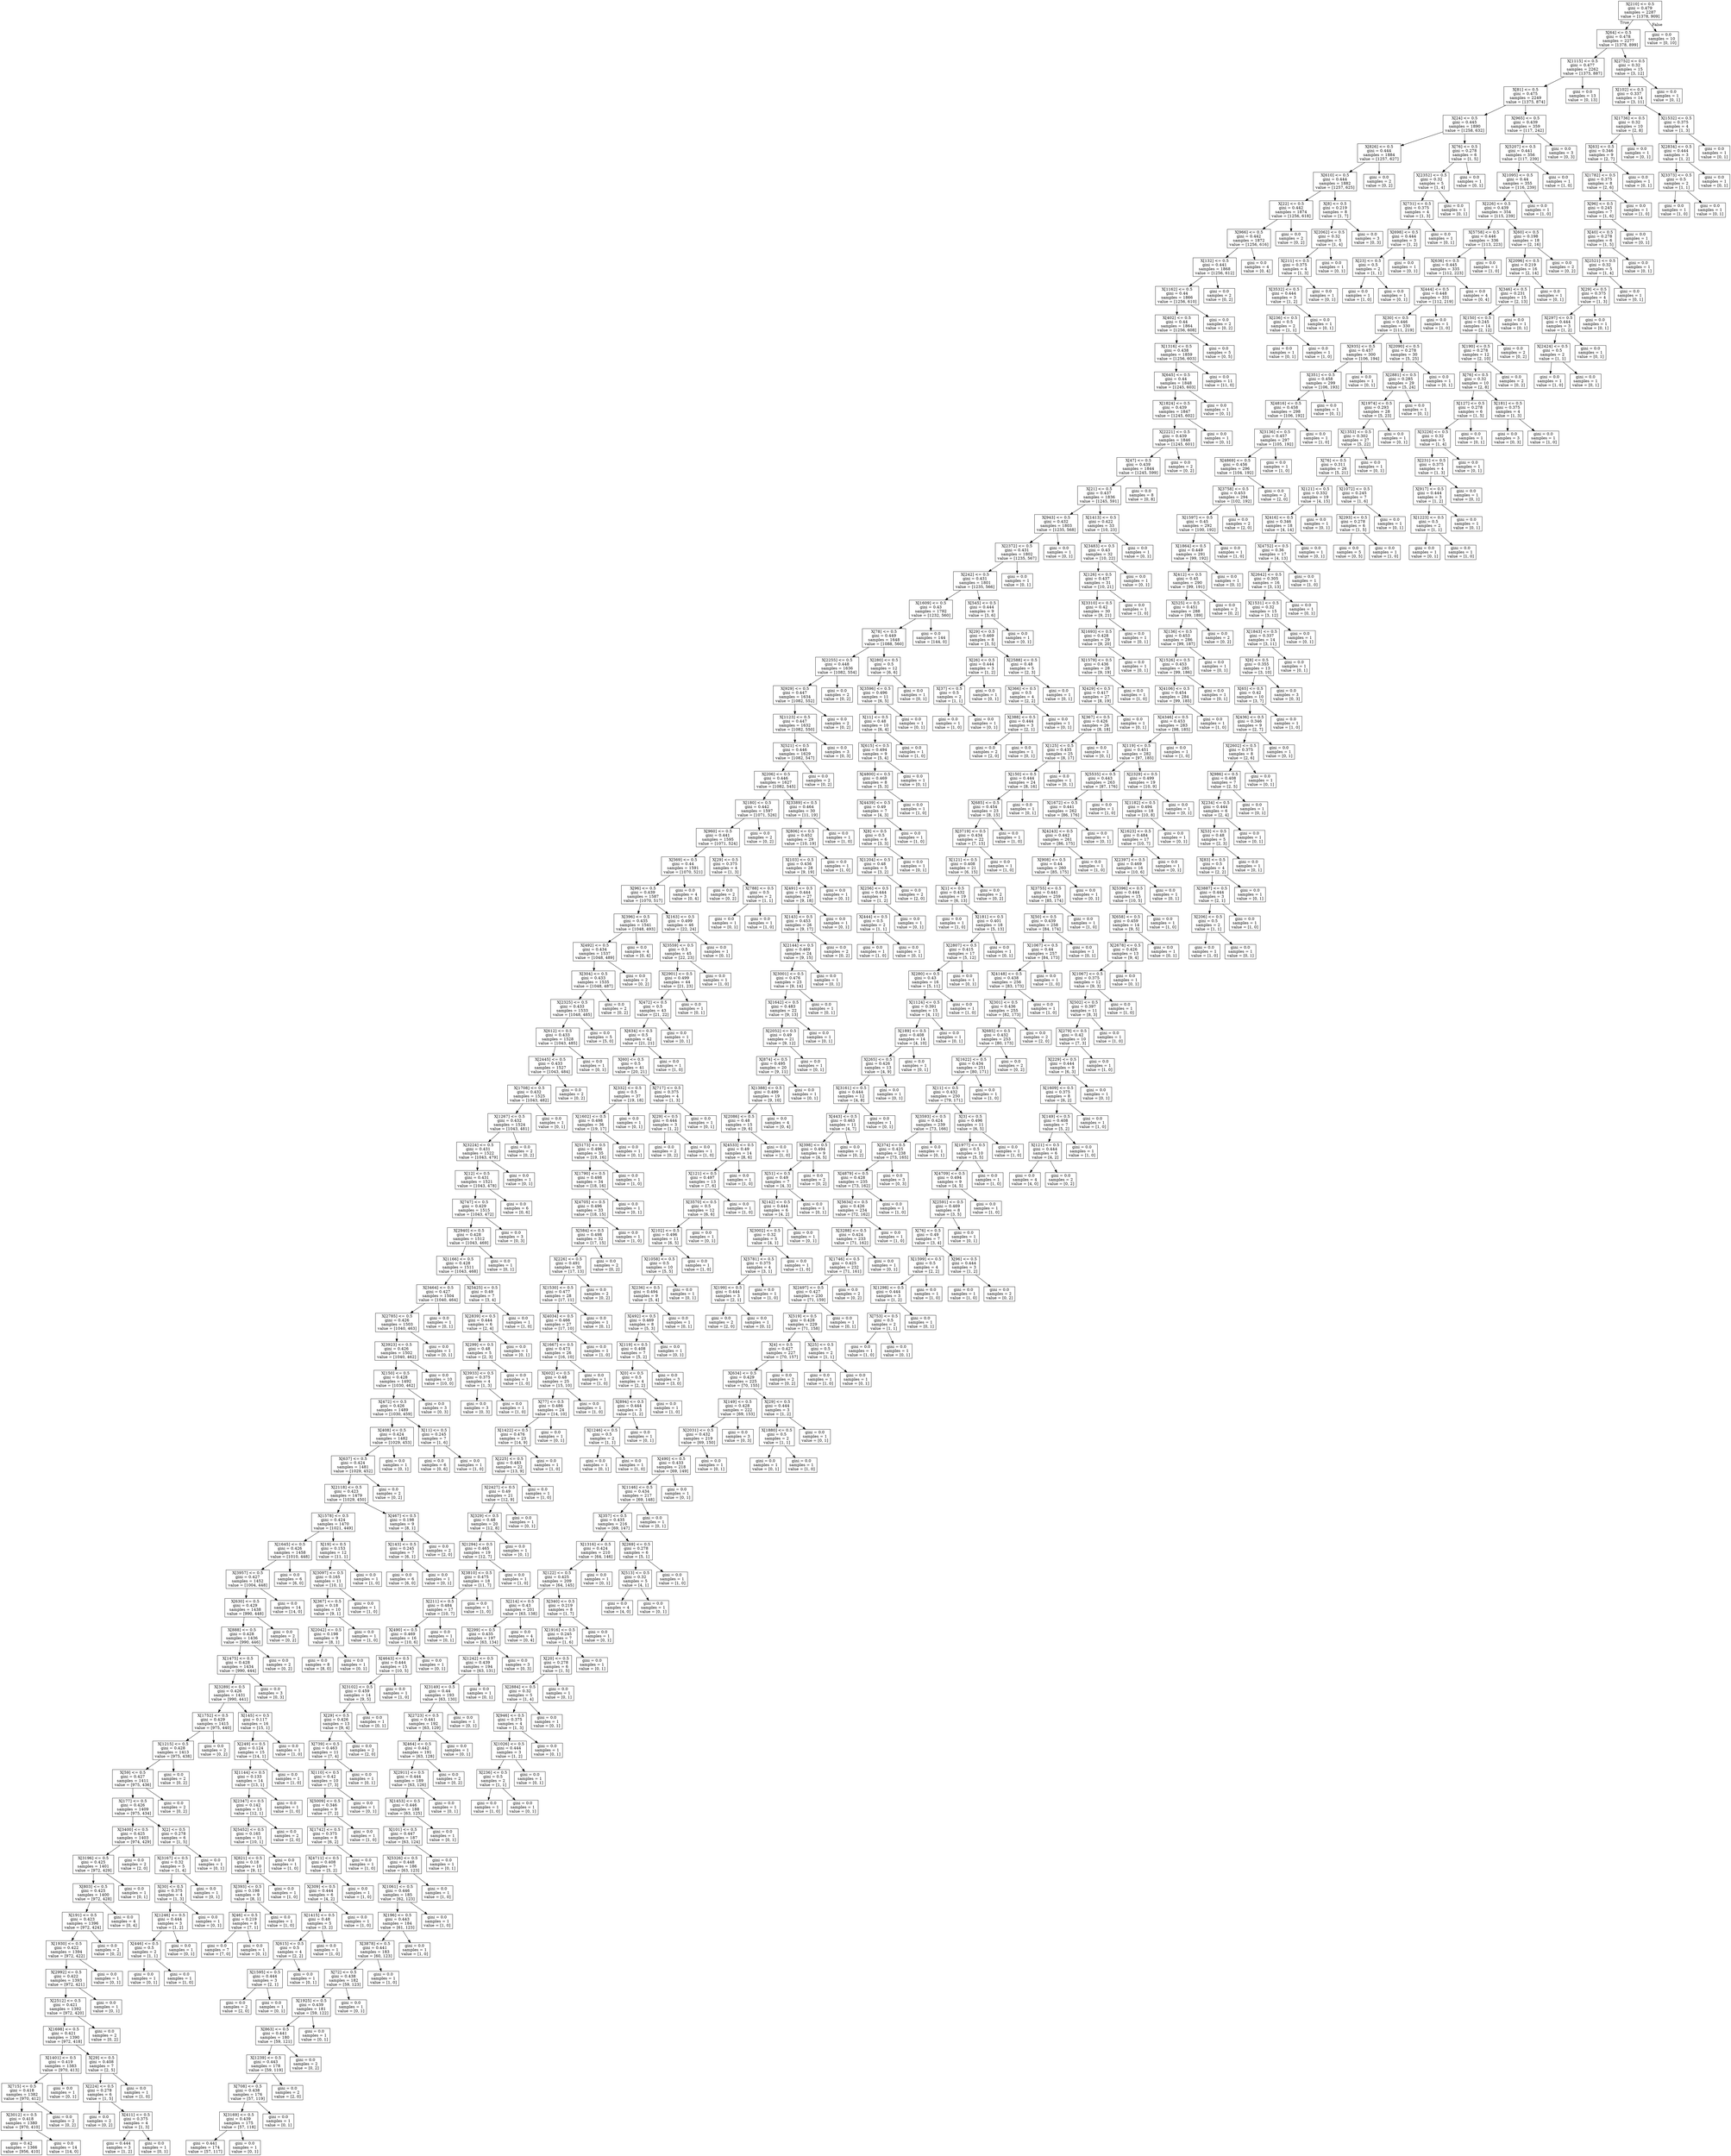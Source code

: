 digraph Tree {
node [shape=box] ;
0 [label="X[210] <= 0.5\ngini = 0.479\nsamples = 2287\nvalue = [1378, 909]"] ;
1 [label="X[64] <= 0.5\ngini = 0.478\nsamples = 2277\nvalue = [1378, 899]"] ;
0 -> 1 [labeldistance=2.5, labelangle=45, headlabel="True"] ;
2 [label="X[1115] <= 0.5\ngini = 0.477\nsamples = 2262\nvalue = [1375, 887]"] ;
1 -> 2 ;
3 [label="X[81] <= 0.5\ngini = 0.475\nsamples = 2249\nvalue = [1375, 874]"] ;
2 -> 3 ;
4 [label="X[24] <= 0.5\ngini = 0.445\nsamples = 1890\nvalue = [1258, 632]"] ;
3 -> 4 ;
5 [label="X[826] <= 0.5\ngini = 0.444\nsamples = 1884\nvalue = [1257, 627]"] ;
4 -> 5 ;
6 [label="X[610] <= 0.5\ngini = 0.444\nsamples = 1882\nvalue = [1257, 625]"] ;
5 -> 6 ;
7 [label="X[22] <= 0.5\ngini = 0.442\nsamples = 1874\nvalue = [1256, 618]"] ;
6 -> 7 ;
8 [label="X[966] <= 0.5\ngini = 0.442\nsamples = 1872\nvalue = [1256, 616]"] ;
7 -> 8 ;
9 [label="X[132] <= 0.5\ngini = 0.441\nsamples = 1868\nvalue = [1256, 612]"] ;
8 -> 9 ;
10 [label="X[1162] <= 0.5\ngini = 0.44\nsamples = 1866\nvalue = [1256, 610]"] ;
9 -> 10 ;
11 [label="X[402] <= 0.5\ngini = 0.44\nsamples = 1864\nvalue = [1256, 608]"] ;
10 -> 11 ;
12 [label="X[1316] <= 0.5\ngini = 0.438\nsamples = 1859\nvalue = [1256, 603]"] ;
11 -> 12 ;
13 [label="X[645] <= 0.5\ngini = 0.44\nsamples = 1848\nvalue = [1245, 603]"] ;
12 -> 13 ;
14 [label="X[1824] <= 0.5\ngini = 0.439\nsamples = 1847\nvalue = [1245, 602]"] ;
13 -> 14 ;
15 [label="X[2221] <= 0.5\ngini = 0.439\nsamples = 1846\nvalue = [1245, 601]"] ;
14 -> 15 ;
16 [label="X[47] <= 0.5\ngini = 0.439\nsamples = 1844\nvalue = [1245, 599]"] ;
15 -> 16 ;
17 [label="X[21] <= 0.5\ngini = 0.437\nsamples = 1836\nvalue = [1245, 591]"] ;
16 -> 17 ;
18 [label="X[943] <= 0.5\ngini = 0.432\nsamples = 1803\nvalue = [1235, 568]"] ;
17 -> 18 ;
19 [label="X[2372] <= 0.5\ngini = 0.431\nsamples = 1802\nvalue = [1235, 567]"] ;
18 -> 19 ;
20 [label="X[242] <= 0.5\ngini = 0.431\nsamples = 1801\nvalue = [1235, 566]"] ;
19 -> 20 ;
21 [label="X[1609] <= 0.5\ngini = 0.43\nsamples = 1792\nvalue = [1232, 560]"] ;
20 -> 21 ;
22 [label="X[78] <= 0.5\ngini = 0.449\nsamples = 1648\nvalue = [1088, 560]"] ;
21 -> 22 ;
23 [label="X[2255] <= 0.5\ngini = 0.448\nsamples = 1636\nvalue = [1082, 554]"] ;
22 -> 23 ;
24 [label="X[929] <= 0.5\ngini = 0.447\nsamples = 1634\nvalue = [1082, 552]"] ;
23 -> 24 ;
25 [label="X[1123] <= 0.5\ngini = 0.447\nsamples = 1632\nvalue = [1082, 550]"] ;
24 -> 25 ;
26 [label="X[521] <= 0.5\ngini = 0.446\nsamples = 1629\nvalue = [1082, 547]"] ;
25 -> 26 ;
27 [label="X[206] <= 0.5\ngini = 0.446\nsamples = 1627\nvalue = [1082, 545]"] ;
26 -> 27 ;
28 [label="X[180] <= 0.5\ngini = 0.442\nsamples = 1597\nvalue = [1071, 526]"] ;
27 -> 28 ;
29 [label="X[960] <= 0.5\ngini = 0.441\nsamples = 1595\nvalue = [1071, 524]"] ;
28 -> 29 ;
30 [label="X[569] <= 0.5\ngini = 0.44\nsamples = 1591\nvalue = [1070, 521]"] ;
29 -> 30 ;
31 [label="X[96] <= 0.5\ngini = 0.439\nsamples = 1587\nvalue = [1070, 517]"] ;
30 -> 31 ;
32 [label="X[396] <= 0.5\ngini = 0.435\nsamples = 1541\nvalue = [1048, 493]"] ;
31 -> 32 ;
33 [label="X[492] <= 0.5\ngini = 0.434\nsamples = 1537\nvalue = [1048, 489]"] ;
32 -> 33 ;
34 [label="X[304] <= 0.5\ngini = 0.433\nsamples = 1535\nvalue = [1048, 487]"] ;
33 -> 34 ;
35 [label="X[2325] <= 0.5\ngini = 0.433\nsamples = 1533\nvalue = [1048, 485]"] ;
34 -> 35 ;
36 [label="X[612] <= 0.5\ngini = 0.433\nsamples = 1528\nvalue = [1043, 485]"] ;
35 -> 36 ;
37 [label="X[2445] <= 0.5\ngini = 0.433\nsamples = 1527\nvalue = [1043, 484]"] ;
36 -> 37 ;
38 [label="X[1708] <= 0.5\ngini = 0.432\nsamples = 1525\nvalue = [1043, 482]"] ;
37 -> 38 ;
39 [label="X[1267] <= 0.5\ngini = 0.432\nsamples = 1524\nvalue = [1043, 481]"] ;
38 -> 39 ;
40 [label="X[3224] <= 0.5\ngini = 0.431\nsamples = 1522\nvalue = [1043, 479]"] ;
39 -> 40 ;
41 [label="X[12] <= 0.5\ngini = 0.431\nsamples = 1521\nvalue = [1043, 478]"] ;
40 -> 41 ;
42 [label="X[747] <= 0.5\ngini = 0.429\nsamples = 1515\nvalue = [1043, 472]"] ;
41 -> 42 ;
43 [label="X[2940] <= 0.5\ngini = 0.428\nsamples = 1512\nvalue = [1043, 469]"] ;
42 -> 43 ;
44 [label="X[1166] <= 0.5\ngini = 0.428\nsamples = 1511\nvalue = [1043, 468]"] ;
43 -> 44 ;
45 [label="X[3464] <= 0.5\ngini = 0.427\nsamples = 1504\nvalue = [1040, 464]"] ;
44 -> 45 ;
46 [label="X[2785] <= 0.5\ngini = 0.426\nsamples = 1503\nvalue = [1040, 463]"] ;
45 -> 46 ;
47 [label="X[3923] <= 0.5\ngini = 0.426\nsamples = 1502\nvalue = [1040, 462]"] ;
46 -> 47 ;
48 [label="X[150] <= 0.5\ngini = 0.428\nsamples = 1492\nvalue = [1030, 462]"] ;
47 -> 48 ;
49 [label="X[472] <= 0.5\ngini = 0.426\nsamples = 1489\nvalue = [1030, 459]"] ;
48 -> 49 ;
50 [label="X[408] <= 0.5\ngini = 0.424\nsamples = 1482\nvalue = [1029, 453]"] ;
49 -> 50 ;
51 [label="X[637] <= 0.5\ngini = 0.424\nsamples = 1481\nvalue = [1029, 452]"] ;
50 -> 51 ;
52 [label="X[2118] <= 0.5\ngini = 0.423\nsamples = 1479\nvalue = [1029, 450]"] ;
51 -> 52 ;
53 [label="X[1578] <= 0.5\ngini = 0.424\nsamples = 1470\nvalue = [1021, 449]"] ;
52 -> 53 ;
54 [label="X[1645] <= 0.5\ngini = 0.426\nsamples = 1458\nvalue = [1010, 448]"] ;
53 -> 54 ;
55 [label="X[3957] <= 0.5\ngini = 0.427\nsamples = 1452\nvalue = [1004, 448]"] ;
54 -> 55 ;
56 [label="X[630] <= 0.5\ngini = 0.429\nsamples = 1438\nvalue = [990, 448]"] ;
55 -> 56 ;
57 [label="X[888] <= 0.5\ngini = 0.428\nsamples = 1436\nvalue = [990, 446]"] ;
56 -> 57 ;
58 [label="X[1475] <= 0.5\ngini = 0.428\nsamples = 1434\nvalue = [990, 444]"] ;
57 -> 58 ;
59 [label="X[3289] <= 0.5\ngini = 0.426\nsamples = 1431\nvalue = [990, 441]"] ;
58 -> 59 ;
60 [label="X[1752] <= 0.5\ngini = 0.429\nsamples = 1415\nvalue = [975, 440]"] ;
59 -> 60 ;
61 [label="X[1215] <= 0.5\ngini = 0.428\nsamples = 1413\nvalue = [975, 438]"] ;
60 -> 61 ;
62 [label="X[59] <= 0.5\ngini = 0.427\nsamples = 1411\nvalue = [975, 436]"] ;
61 -> 62 ;
63 [label="X[177] <= 0.5\ngini = 0.426\nsamples = 1409\nvalue = [975, 434]"] ;
62 -> 63 ;
64 [label="X[3400] <= 0.5\ngini = 0.425\nsamples = 1403\nvalue = [974, 429]"] ;
63 -> 64 ;
65 [label="X[3196] <= 0.5\ngini = 0.425\nsamples = 1401\nvalue = [972, 429]"] ;
64 -> 65 ;
66 [label="X[803] <= 0.5\ngini = 0.425\nsamples = 1400\nvalue = [972, 428]"] ;
65 -> 66 ;
67 [label="X[191] <= 0.5\ngini = 0.423\nsamples = 1396\nvalue = [972, 424]"] ;
66 -> 67 ;
68 [label="X[1930] <= 0.5\ngini = 0.422\nsamples = 1394\nvalue = [972, 422]"] ;
67 -> 68 ;
69 [label="X[2992] <= 0.5\ngini = 0.422\nsamples = 1393\nvalue = [972, 421]"] ;
68 -> 69 ;
70 [label="X[2512] <= 0.5\ngini = 0.421\nsamples = 1392\nvalue = [972, 420]"] ;
69 -> 70 ;
71 [label="X[1698] <= 0.5\ngini = 0.421\nsamples = 1390\nvalue = [972, 418]"] ;
70 -> 71 ;
72 [label="X[1401] <= 0.5\ngini = 0.419\nsamples = 1383\nvalue = [970, 413]"] ;
71 -> 72 ;
73 [label="X[715] <= 0.5\ngini = 0.418\nsamples = 1382\nvalue = [970, 412]"] ;
72 -> 73 ;
74 [label="X[3012] <= 0.5\ngini = 0.418\nsamples = 1380\nvalue = [970, 410]"] ;
73 -> 74 ;
75 [label="gini = 0.42\nsamples = 1366\nvalue = [956, 410]"] ;
74 -> 75 ;
76 [label="gini = 0.0\nsamples = 14\nvalue = [14, 0]"] ;
74 -> 76 ;
77 [label="gini = 0.0\nsamples = 2\nvalue = [0, 2]"] ;
73 -> 77 ;
78 [label="gini = 0.0\nsamples = 1\nvalue = [0, 1]"] ;
72 -> 78 ;
79 [label="X[29] <= 0.5\ngini = 0.408\nsamples = 7\nvalue = [2, 5]"] ;
71 -> 79 ;
80 [label="X[224] <= 0.5\ngini = 0.278\nsamples = 6\nvalue = [1, 5]"] ;
79 -> 80 ;
81 [label="gini = 0.0\nsamples = 2\nvalue = [0, 2]"] ;
80 -> 81 ;
82 [label="X[411] <= 0.5\ngini = 0.375\nsamples = 4\nvalue = [1, 3]"] ;
80 -> 82 ;
83 [label="gini = 0.444\nsamples = 3\nvalue = [1, 2]"] ;
82 -> 83 ;
84 [label="gini = 0.0\nsamples = 1\nvalue = [0, 1]"] ;
82 -> 84 ;
85 [label="gini = 0.0\nsamples = 1\nvalue = [1, 0]"] ;
79 -> 85 ;
86 [label="gini = 0.0\nsamples = 2\nvalue = [0, 2]"] ;
70 -> 86 ;
87 [label="gini = 0.0\nsamples = 1\nvalue = [0, 1]"] ;
69 -> 87 ;
88 [label="gini = 0.0\nsamples = 1\nvalue = [0, 1]"] ;
68 -> 88 ;
89 [label="gini = 0.0\nsamples = 2\nvalue = [0, 2]"] ;
67 -> 89 ;
90 [label="gini = 0.0\nsamples = 4\nvalue = [0, 4]"] ;
66 -> 90 ;
91 [label="gini = 0.0\nsamples = 1\nvalue = [0, 1]"] ;
65 -> 91 ;
92 [label="gini = 0.0\nsamples = 2\nvalue = [2, 0]"] ;
64 -> 92 ;
93 [label="X[2] <= 0.5\ngini = 0.278\nsamples = 6\nvalue = [1, 5]"] ;
63 -> 93 ;
94 [label="X[3167] <= 0.5\ngini = 0.32\nsamples = 5\nvalue = [1, 4]"] ;
93 -> 94 ;
95 [label="X[30] <= 0.5\ngini = 0.375\nsamples = 4\nvalue = [1, 3]"] ;
94 -> 95 ;
96 [label="X[1246] <= 0.5\ngini = 0.444\nsamples = 3\nvalue = [1, 2]"] ;
95 -> 96 ;
97 [label="X[446] <= 0.5\ngini = 0.5\nsamples = 2\nvalue = [1, 1]"] ;
96 -> 97 ;
98 [label="gini = 0.0\nsamples = 1\nvalue = [0, 1]"] ;
97 -> 98 ;
99 [label="gini = 0.0\nsamples = 1\nvalue = [1, 0]"] ;
97 -> 99 ;
100 [label="gini = 0.0\nsamples = 1\nvalue = [0, 1]"] ;
96 -> 100 ;
101 [label="gini = 0.0\nsamples = 1\nvalue = [0, 1]"] ;
95 -> 101 ;
102 [label="gini = 0.0\nsamples = 1\nvalue = [0, 1]"] ;
94 -> 102 ;
103 [label="gini = 0.0\nsamples = 1\nvalue = [0, 1]"] ;
93 -> 103 ;
104 [label="gini = 0.0\nsamples = 2\nvalue = [0, 2]"] ;
62 -> 104 ;
105 [label="gini = 0.0\nsamples = 2\nvalue = [0, 2]"] ;
61 -> 105 ;
106 [label="gini = 0.0\nsamples = 2\nvalue = [0, 2]"] ;
60 -> 106 ;
107 [label="X[145] <= 0.5\ngini = 0.117\nsamples = 16\nvalue = [15, 1]"] ;
59 -> 107 ;
108 [label="X[249] <= 0.5\ngini = 0.124\nsamples = 15\nvalue = [14, 1]"] ;
107 -> 108 ;
109 [label="X[1144] <= 0.5\ngini = 0.133\nsamples = 14\nvalue = [13, 1]"] ;
108 -> 109 ;
110 [label="X[2347] <= 0.5\ngini = 0.142\nsamples = 13\nvalue = [12, 1]"] ;
109 -> 110 ;
111 [label="X[5452] <= 0.5\ngini = 0.165\nsamples = 11\nvalue = [10, 1]"] ;
110 -> 111 ;
112 [label="X[821] <= 0.5\ngini = 0.18\nsamples = 10\nvalue = [9, 1]"] ;
111 -> 112 ;
113 [label="X[393] <= 0.5\ngini = 0.198\nsamples = 9\nvalue = [8, 1]"] ;
112 -> 113 ;
114 [label="X[46] <= 0.5\ngini = 0.219\nsamples = 8\nvalue = [7, 1]"] ;
113 -> 114 ;
115 [label="gini = 0.0\nsamples = 7\nvalue = [7, 0]"] ;
114 -> 115 ;
116 [label="gini = 0.0\nsamples = 1\nvalue = [0, 1]"] ;
114 -> 116 ;
117 [label="gini = 0.0\nsamples = 1\nvalue = [1, 0]"] ;
113 -> 117 ;
118 [label="gini = 0.0\nsamples = 1\nvalue = [1, 0]"] ;
112 -> 118 ;
119 [label="gini = 0.0\nsamples = 1\nvalue = [1, 0]"] ;
111 -> 119 ;
120 [label="gini = 0.0\nsamples = 2\nvalue = [2, 0]"] ;
110 -> 120 ;
121 [label="gini = 0.0\nsamples = 1\nvalue = [1, 0]"] ;
109 -> 121 ;
122 [label="gini = 0.0\nsamples = 1\nvalue = [1, 0]"] ;
108 -> 122 ;
123 [label="gini = 0.0\nsamples = 1\nvalue = [1, 0]"] ;
107 -> 123 ;
124 [label="gini = 0.0\nsamples = 3\nvalue = [0, 3]"] ;
58 -> 124 ;
125 [label="gini = 0.0\nsamples = 2\nvalue = [0, 2]"] ;
57 -> 125 ;
126 [label="gini = 0.0\nsamples = 2\nvalue = [0, 2]"] ;
56 -> 126 ;
127 [label="gini = 0.0\nsamples = 14\nvalue = [14, 0]"] ;
55 -> 127 ;
128 [label="gini = 0.0\nsamples = 6\nvalue = [6, 0]"] ;
54 -> 128 ;
129 [label="X[19] <= 0.5\ngini = 0.153\nsamples = 12\nvalue = [11, 1]"] ;
53 -> 129 ;
130 [label="X[3097] <= 0.5\ngini = 0.165\nsamples = 11\nvalue = [10, 1]"] ;
129 -> 130 ;
131 [label="X[367] <= 0.5\ngini = 0.18\nsamples = 10\nvalue = [9, 1]"] ;
130 -> 131 ;
132 [label="X[2042] <= 0.5\ngini = 0.198\nsamples = 9\nvalue = [8, 1]"] ;
131 -> 132 ;
133 [label="gini = 0.0\nsamples = 8\nvalue = [8, 0]"] ;
132 -> 133 ;
134 [label="gini = 0.0\nsamples = 1\nvalue = [0, 1]"] ;
132 -> 134 ;
135 [label="gini = 0.0\nsamples = 1\nvalue = [1, 0]"] ;
131 -> 135 ;
136 [label="gini = 0.0\nsamples = 1\nvalue = [1, 0]"] ;
130 -> 136 ;
137 [label="gini = 0.0\nsamples = 1\nvalue = [1, 0]"] ;
129 -> 137 ;
138 [label="X[467] <= 0.5\ngini = 0.198\nsamples = 9\nvalue = [8, 1]"] ;
52 -> 138 ;
139 [label="X[143] <= 0.5\ngini = 0.245\nsamples = 7\nvalue = [6, 1]"] ;
138 -> 139 ;
140 [label="gini = 0.0\nsamples = 6\nvalue = [6, 0]"] ;
139 -> 140 ;
141 [label="gini = 0.0\nsamples = 1\nvalue = [0, 1]"] ;
139 -> 141 ;
142 [label="gini = 0.0\nsamples = 2\nvalue = [2, 0]"] ;
138 -> 142 ;
143 [label="gini = 0.0\nsamples = 2\nvalue = [0, 2]"] ;
51 -> 143 ;
144 [label="gini = 0.0\nsamples = 1\nvalue = [0, 1]"] ;
50 -> 144 ;
145 [label="X[11] <= 0.5\ngini = 0.245\nsamples = 7\nvalue = [1, 6]"] ;
49 -> 145 ;
146 [label="gini = 0.0\nsamples = 6\nvalue = [0, 6]"] ;
145 -> 146 ;
147 [label="gini = 0.0\nsamples = 1\nvalue = [1, 0]"] ;
145 -> 147 ;
148 [label="gini = 0.0\nsamples = 3\nvalue = [0, 3]"] ;
48 -> 148 ;
149 [label="gini = 0.0\nsamples = 10\nvalue = [10, 0]"] ;
47 -> 149 ;
150 [label="gini = 0.0\nsamples = 1\nvalue = [0, 1]"] ;
46 -> 150 ;
151 [label="gini = 0.0\nsamples = 1\nvalue = [0, 1]"] ;
45 -> 151 ;
152 [label="X[5425] <= 0.5\ngini = 0.49\nsamples = 7\nvalue = [3, 4]"] ;
44 -> 152 ;
153 [label="X[2839] <= 0.5\ngini = 0.444\nsamples = 6\nvalue = [2, 4]"] ;
152 -> 153 ;
154 [label="X[299] <= 0.5\ngini = 0.48\nsamples = 5\nvalue = [2, 3]"] ;
153 -> 154 ;
155 [label="X[3933] <= 0.5\ngini = 0.375\nsamples = 4\nvalue = [1, 3]"] ;
154 -> 155 ;
156 [label="gini = 0.0\nsamples = 3\nvalue = [0, 3]"] ;
155 -> 156 ;
157 [label="gini = 0.0\nsamples = 1\nvalue = [1, 0]"] ;
155 -> 157 ;
158 [label="gini = 0.0\nsamples = 1\nvalue = [1, 0]"] ;
154 -> 158 ;
159 [label="gini = 0.0\nsamples = 1\nvalue = [0, 1]"] ;
153 -> 159 ;
160 [label="gini = 0.0\nsamples = 1\nvalue = [1, 0]"] ;
152 -> 160 ;
161 [label="gini = 0.0\nsamples = 1\nvalue = [0, 1]"] ;
43 -> 161 ;
162 [label="gini = 0.0\nsamples = 3\nvalue = [0, 3]"] ;
42 -> 162 ;
163 [label="gini = 0.0\nsamples = 6\nvalue = [0, 6]"] ;
41 -> 163 ;
164 [label="gini = 0.0\nsamples = 1\nvalue = [0, 1]"] ;
40 -> 164 ;
165 [label="gini = 0.0\nsamples = 2\nvalue = [0, 2]"] ;
39 -> 165 ;
166 [label="gini = 0.0\nsamples = 1\nvalue = [0, 1]"] ;
38 -> 166 ;
167 [label="gini = 0.0\nsamples = 2\nvalue = [0, 2]"] ;
37 -> 167 ;
168 [label="gini = 0.0\nsamples = 1\nvalue = [0, 1]"] ;
36 -> 168 ;
169 [label="gini = 0.0\nsamples = 5\nvalue = [5, 0]"] ;
35 -> 169 ;
170 [label="gini = 0.0\nsamples = 2\nvalue = [0, 2]"] ;
34 -> 170 ;
171 [label="gini = 0.0\nsamples = 2\nvalue = [0, 2]"] ;
33 -> 171 ;
172 [label="gini = 0.0\nsamples = 4\nvalue = [0, 4]"] ;
32 -> 172 ;
173 [label="X[163] <= 0.5\ngini = 0.499\nsamples = 46\nvalue = [22, 24]"] ;
31 -> 173 ;
174 [label="X[3559] <= 0.5\ngini = 0.5\nsamples = 45\nvalue = [22, 23]"] ;
173 -> 174 ;
175 [label="X[2901] <= 0.5\ngini = 0.499\nsamples = 44\nvalue = [21, 23]"] ;
174 -> 175 ;
176 [label="X[472] <= 0.5\ngini = 0.5\nsamples = 43\nvalue = [21, 22]"] ;
175 -> 176 ;
177 [label="X[634] <= 0.5\ngini = 0.5\nsamples = 42\nvalue = [21, 21]"] ;
176 -> 177 ;
178 [label="X[60] <= 0.5\ngini = 0.5\nsamples = 41\nvalue = [20, 21]"] ;
177 -> 178 ;
179 [label="X[332] <= 0.5\ngini = 0.5\nsamples = 37\nvalue = [19, 18]"] ;
178 -> 179 ;
180 [label="X[1602] <= 0.5\ngini = 0.498\nsamples = 36\nvalue = [19, 17]"] ;
179 -> 180 ;
181 [label="X[5173] <= 0.5\ngini = 0.496\nsamples = 35\nvalue = [19, 16]"] ;
180 -> 181 ;
182 [label="X[1790] <= 0.5\ngini = 0.498\nsamples = 34\nvalue = [18, 16]"] ;
181 -> 182 ;
183 [label="X[4705] <= 0.5\ngini = 0.496\nsamples = 33\nvalue = [18, 15]"] ;
182 -> 183 ;
184 [label="X[584] <= 0.5\ngini = 0.498\nsamples = 32\nvalue = [17, 15]"] ;
183 -> 184 ;
185 [label="X[226] <= 0.5\ngini = 0.491\nsamples = 30\nvalue = [17, 13]"] ;
184 -> 185 ;
186 [label="X[1530] <= 0.5\ngini = 0.477\nsamples = 28\nvalue = [17, 11]"] ;
185 -> 186 ;
187 [label="X[4034] <= 0.5\ngini = 0.466\nsamples = 27\nvalue = [17, 10]"] ;
186 -> 187 ;
188 [label="X[1667] <= 0.5\ngini = 0.473\nsamples = 26\nvalue = [16, 10]"] ;
187 -> 188 ;
189 [label="X[602] <= 0.5\ngini = 0.48\nsamples = 25\nvalue = [15, 10]"] ;
188 -> 189 ;
190 [label="X[77] <= 0.5\ngini = 0.486\nsamples = 24\nvalue = [14, 10]"] ;
189 -> 190 ;
191 [label="X[1422] <= 0.5\ngini = 0.476\nsamples = 23\nvalue = [14, 9]"] ;
190 -> 191 ;
192 [label="X[225] <= 0.5\ngini = 0.483\nsamples = 22\nvalue = [13, 9]"] ;
191 -> 192 ;
193 [label="X[2427] <= 0.5\ngini = 0.49\nsamples = 21\nvalue = [12, 9]"] ;
192 -> 193 ;
194 [label="X[329] <= 0.5\ngini = 0.48\nsamples = 20\nvalue = [12, 8]"] ;
193 -> 194 ;
195 [label="X[1294] <= 0.5\ngini = 0.465\nsamples = 19\nvalue = [12, 7]"] ;
194 -> 195 ;
196 [label="X[3810] <= 0.5\ngini = 0.475\nsamples = 18\nvalue = [11, 7]"] ;
195 -> 196 ;
197 [label="X[211] <= 0.5\ngini = 0.484\nsamples = 17\nvalue = [10, 7]"] ;
196 -> 197 ;
198 [label="X[490] <= 0.5\ngini = 0.469\nsamples = 16\nvalue = [10, 6]"] ;
197 -> 198 ;
199 [label="X[4643] <= 0.5\ngini = 0.444\nsamples = 15\nvalue = [10, 5]"] ;
198 -> 199 ;
200 [label="X[3102] <= 0.5\ngini = 0.459\nsamples = 14\nvalue = [9, 5]"] ;
199 -> 200 ;
201 [label="X[29] <= 0.5\ngini = 0.426\nsamples = 13\nvalue = [9, 4]"] ;
200 -> 201 ;
202 [label="X[739] <= 0.5\ngini = 0.463\nsamples = 11\nvalue = [7, 4]"] ;
201 -> 202 ;
203 [label="X[110] <= 0.5\ngini = 0.42\nsamples = 10\nvalue = [7, 3]"] ;
202 -> 203 ;
204 [label="X[5009] <= 0.5\ngini = 0.346\nsamples = 9\nvalue = [7, 2]"] ;
203 -> 204 ;
205 [label="X[1742] <= 0.5\ngini = 0.375\nsamples = 8\nvalue = [6, 2]"] ;
204 -> 205 ;
206 [label="X[4711] <= 0.5\ngini = 0.408\nsamples = 7\nvalue = [5, 2]"] ;
205 -> 206 ;
207 [label="X[309] <= 0.5\ngini = 0.444\nsamples = 6\nvalue = [4, 2]"] ;
206 -> 207 ;
208 [label="X[1415] <= 0.5\ngini = 0.48\nsamples = 5\nvalue = [3, 2]"] ;
207 -> 208 ;
209 [label="X[615] <= 0.5\ngini = 0.5\nsamples = 4\nvalue = [2, 2]"] ;
208 -> 209 ;
210 [label="X[1595] <= 0.5\ngini = 0.444\nsamples = 3\nvalue = [2, 1]"] ;
209 -> 210 ;
211 [label="gini = 0.0\nsamples = 2\nvalue = [2, 0]"] ;
210 -> 211 ;
212 [label="gini = 0.0\nsamples = 1\nvalue = [0, 1]"] ;
210 -> 212 ;
213 [label="gini = 0.0\nsamples = 1\nvalue = [0, 1]"] ;
209 -> 213 ;
214 [label="gini = 0.0\nsamples = 1\nvalue = [1, 0]"] ;
208 -> 214 ;
215 [label="gini = 0.0\nsamples = 1\nvalue = [1, 0]"] ;
207 -> 215 ;
216 [label="gini = 0.0\nsamples = 1\nvalue = [1, 0]"] ;
206 -> 216 ;
217 [label="gini = 0.0\nsamples = 1\nvalue = [1, 0]"] ;
205 -> 217 ;
218 [label="gini = 0.0\nsamples = 1\nvalue = [1, 0]"] ;
204 -> 218 ;
219 [label="gini = 0.0\nsamples = 1\nvalue = [0, 1]"] ;
203 -> 219 ;
220 [label="gini = 0.0\nsamples = 1\nvalue = [0, 1]"] ;
202 -> 220 ;
221 [label="gini = 0.0\nsamples = 2\nvalue = [2, 0]"] ;
201 -> 221 ;
222 [label="gini = 0.0\nsamples = 1\nvalue = [0, 1]"] ;
200 -> 222 ;
223 [label="gini = 0.0\nsamples = 1\nvalue = [1, 0]"] ;
199 -> 223 ;
224 [label="gini = 0.0\nsamples = 1\nvalue = [0, 1]"] ;
198 -> 224 ;
225 [label="gini = 0.0\nsamples = 1\nvalue = [0, 1]"] ;
197 -> 225 ;
226 [label="gini = 0.0\nsamples = 1\nvalue = [1, 0]"] ;
196 -> 226 ;
227 [label="gini = 0.0\nsamples = 1\nvalue = [1, 0]"] ;
195 -> 227 ;
228 [label="gini = 0.0\nsamples = 1\nvalue = [0, 1]"] ;
194 -> 228 ;
229 [label="gini = 0.0\nsamples = 1\nvalue = [0, 1]"] ;
193 -> 229 ;
230 [label="gini = 0.0\nsamples = 1\nvalue = [1, 0]"] ;
192 -> 230 ;
231 [label="gini = 0.0\nsamples = 1\nvalue = [1, 0]"] ;
191 -> 231 ;
232 [label="gini = 0.0\nsamples = 1\nvalue = [0, 1]"] ;
190 -> 232 ;
233 [label="gini = 0.0\nsamples = 1\nvalue = [1, 0]"] ;
189 -> 233 ;
234 [label="gini = 0.0\nsamples = 1\nvalue = [1, 0]"] ;
188 -> 234 ;
235 [label="gini = 0.0\nsamples = 1\nvalue = [1, 0]"] ;
187 -> 235 ;
236 [label="gini = 0.0\nsamples = 1\nvalue = [0, 1]"] ;
186 -> 236 ;
237 [label="gini = 0.0\nsamples = 2\nvalue = [0, 2]"] ;
185 -> 237 ;
238 [label="gini = 0.0\nsamples = 2\nvalue = [0, 2]"] ;
184 -> 238 ;
239 [label="gini = 0.0\nsamples = 1\nvalue = [1, 0]"] ;
183 -> 239 ;
240 [label="gini = 0.0\nsamples = 1\nvalue = [0, 1]"] ;
182 -> 240 ;
241 [label="gini = 0.0\nsamples = 1\nvalue = [1, 0]"] ;
181 -> 241 ;
242 [label="gini = 0.0\nsamples = 1\nvalue = [0, 1]"] ;
180 -> 242 ;
243 [label="gini = 0.0\nsamples = 1\nvalue = [0, 1]"] ;
179 -> 243 ;
244 [label="X[717] <= 0.5\ngini = 0.375\nsamples = 4\nvalue = [1, 3]"] ;
178 -> 244 ;
245 [label="X[29] <= 0.5\ngini = 0.444\nsamples = 3\nvalue = [1, 2]"] ;
244 -> 245 ;
246 [label="gini = 0.0\nsamples = 2\nvalue = [0, 2]"] ;
245 -> 246 ;
247 [label="gini = 0.0\nsamples = 1\nvalue = [1, 0]"] ;
245 -> 247 ;
248 [label="gini = 0.0\nsamples = 1\nvalue = [0, 1]"] ;
244 -> 248 ;
249 [label="gini = 0.0\nsamples = 1\nvalue = [1, 0]"] ;
177 -> 249 ;
250 [label="gini = 0.0\nsamples = 1\nvalue = [0, 1]"] ;
176 -> 250 ;
251 [label="gini = 0.0\nsamples = 1\nvalue = [0, 1]"] ;
175 -> 251 ;
252 [label="gini = 0.0\nsamples = 1\nvalue = [1, 0]"] ;
174 -> 252 ;
253 [label="gini = 0.0\nsamples = 1\nvalue = [0, 1]"] ;
173 -> 253 ;
254 [label="gini = 0.0\nsamples = 4\nvalue = [0, 4]"] ;
30 -> 254 ;
255 [label="X[29] <= 0.5\ngini = 0.375\nsamples = 4\nvalue = [1, 3]"] ;
29 -> 255 ;
256 [label="gini = 0.0\nsamples = 2\nvalue = [0, 2]"] ;
255 -> 256 ;
257 [label="X[788] <= 0.5\ngini = 0.5\nsamples = 2\nvalue = [1, 1]"] ;
255 -> 257 ;
258 [label="gini = 0.0\nsamples = 1\nvalue = [0, 1]"] ;
257 -> 258 ;
259 [label="gini = 0.0\nsamples = 1\nvalue = [1, 0]"] ;
257 -> 259 ;
260 [label="gini = 0.0\nsamples = 2\nvalue = [0, 2]"] ;
28 -> 260 ;
261 [label="X[3389] <= 0.5\ngini = 0.464\nsamples = 30\nvalue = [11, 19]"] ;
27 -> 261 ;
262 [label="X[806] <= 0.5\ngini = 0.452\nsamples = 29\nvalue = [10, 19]"] ;
261 -> 262 ;
263 [label="X[103] <= 0.5\ngini = 0.436\nsamples = 28\nvalue = [9, 19]"] ;
262 -> 263 ;
264 [label="X[491] <= 0.5\ngini = 0.444\nsamples = 27\nvalue = [9, 18]"] ;
263 -> 264 ;
265 [label="X[143] <= 0.5\ngini = 0.453\nsamples = 26\nvalue = [9, 17]"] ;
264 -> 265 ;
266 [label="X[2144] <= 0.5\ngini = 0.469\nsamples = 24\nvalue = [9, 15]"] ;
265 -> 266 ;
267 [label="X[3001] <= 0.5\ngini = 0.476\nsamples = 23\nvalue = [9, 14]"] ;
266 -> 267 ;
268 [label="X[1642] <= 0.5\ngini = 0.483\nsamples = 22\nvalue = [9, 13]"] ;
267 -> 268 ;
269 [label="X[2052] <= 0.5\ngini = 0.49\nsamples = 21\nvalue = [9, 12]"] ;
268 -> 269 ;
270 [label="X[874] <= 0.5\ngini = 0.495\nsamples = 20\nvalue = [9, 11]"] ;
269 -> 270 ;
271 [label="X[1388] <= 0.5\ngini = 0.499\nsamples = 19\nvalue = [9, 10]"] ;
270 -> 271 ;
272 [label="X[2086] <= 0.5\ngini = 0.48\nsamples = 15\nvalue = [9, 6]"] ;
271 -> 272 ;
273 [label="X[4533] <= 0.5\ngini = 0.49\nsamples = 14\nvalue = [8, 6]"] ;
272 -> 273 ;
274 [label="X[121] <= 0.5\ngini = 0.497\nsamples = 13\nvalue = [7, 6]"] ;
273 -> 274 ;
275 [label="X[3570] <= 0.5\ngini = 0.5\nsamples = 12\nvalue = [6, 6]"] ;
274 -> 275 ;
276 [label="X[102] <= 0.5\ngini = 0.496\nsamples = 11\nvalue = [6, 5]"] ;
275 -> 276 ;
277 [label="X[1058] <= 0.5\ngini = 0.5\nsamples = 10\nvalue = [5, 5]"] ;
276 -> 277 ;
278 [label="X[236] <= 0.5\ngini = 0.494\nsamples = 9\nvalue = [5, 4]"] ;
277 -> 278 ;
279 [label="X[492] <= 0.5\ngini = 0.469\nsamples = 8\nvalue = [5, 3]"] ;
278 -> 279 ;
280 [label="X[119] <= 0.5\ngini = 0.408\nsamples = 7\nvalue = [5, 2]"] ;
279 -> 280 ;
281 [label="X[0] <= 0.5\ngini = 0.5\nsamples = 4\nvalue = [2, 2]"] ;
280 -> 281 ;
282 [label="X[894] <= 0.5\ngini = 0.444\nsamples = 3\nvalue = [1, 2]"] ;
281 -> 282 ;
283 [label="X[1246] <= 0.5\ngini = 0.5\nsamples = 2\nvalue = [1, 1]"] ;
282 -> 283 ;
284 [label="gini = 0.0\nsamples = 1\nvalue = [0, 1]"] ;
283 -> 284 ;
285 [label="gini = 0.0\nsamples = 1\nvalue = [1, 0]"] ;
283 -> 285 ;
286 [label="gini = 0.0\nsamples = 1\nvalue = [0, 1]"] ;
282 -> 286 ;
287 [label="gini = 0.0\nsamples = 1\nvalue = [1, 0]"] ;
281 -> 287 ;
288 [label="gini = 0.0\nsamples = 3\nvalue = [3, 0]"] ;
280 -> 288 ;
289 [label="gini = 0.0\nsamples = 1\nvalue = [0, 1]"] ;
279 -> 289 ;
290 [label="gini = 0.0\nsamples = 1\nvalue = [0, 1]"] ;
278 -> 290 ;
291 [label="gini = 0.0\nsamples = 1\nvalue = [0, 1]"] ;
277 -> 291 ;
292 [label="gini = 0.0\nsamples = 1\nvalue = [1, 0]"] ;
276 -> 292 ;
293 [label="gini = 0.0\nsamples = 1\nvalue = [0, 1]"] ;
275 -> 293 ;
294 [label="gini = 0.0\nsamples = 1\nvalue = [1, 0]"] ;
274 -> 294 ;
295 [label="gini = 0.0\nsamples = 1\nvalue = [1, 0]"] ;
273 -> 295 ;
296 [label="gini = 0.0\nsamples = 1\nvalue = [1, 0]"] ;
272 -> 296 ;
297 [label="gini = 0.0\nsamples = 4\nvalue = [0, 4]"] ;
271 -> 297 ;
298 [label="gini = 0.0\nsamples = 1\nvalue = [0, 1]"] ;
270 -> 298 ;
299 [label="gini = 0.0\nsamples = 1\nvalue = [0, 1]"] ;
269 -> 299 ;
300 [label="gini = 0.0\nsamples = 1\nvalue = [0, 1]"] ;
268 -> 300 ;
301 [label="gini = 0.0\nsamples = 1\nvalue = [0, 1]"] ;
267 -> 301 ;
302 [label="gini = 0.0\nsamples = 1\nvalue = [0, 1]"] ;
266 -> 302 ;
303 [label="gini = 0.0\nsamples = 2\nvalue = [0, 2]"] ;
265 -> 303 ;
304 [label="gini = 0.0\nsamples = 1\nvalue = [0, 1]"] ;
264 -> 304 ;
305 [label="gini = 0.0\nsamples = 1\nvalue = [0, 1]"] ;
263 -> 305 ;
306 [label="gini = 0.0\nsamples = 1\nvalue = [1, 0]"] ;
262 -> 306 ;
307 [label="gini = 0.0\nsamples = 1\nvalue = [1, 0]"] ;
261 -> 307 ;
308 [label="gini = 0.0\nsamples = 2\nvalue = [0, 2]"] ;
26 -> 308 ;
309 [label="gini = 0.0\nsamples = 3\nvalue = [0, 3]"] ;
25 -> 309 ;
310 [label="gini = 0.0\nsamples = 2\nvalue = [0, 2]"] ;
24 -> 310 ;
311 [label="gini = 0.0\nsamples = 2\nvalue = [0, 2]"] ;
23 -> 311 ;
312 [label="X[280] <= 0.5\ngini = 0.5\nsamples = 12\nvalue = [6, 6]"] ;
22 -> 312 ;
313 [label="X[3596] <= 0.5\ngini = 0.496\nsamples = 11\nvalue = [6, 5]"] ;
312 -> 313 ;
314 [label="X[11] <= 0.5\ngini = 0.48\nsamples = 10\nvalue = [6, 4]"] ;
313 -> 314 ;
315 [label="X[615] <= 0.5\ngini = 0.494\nsamples = 9\nvalue = [5, 4]"] ;
314 -> 315 ;
316 [label="X[4800] <= 0.5\ngini = 0.469\nsamples = 8\nvalue = [5, 3]"] ;
315 -> 316 ;
317 [label="X[4439] <= 0.5\ngini = 0.49\nsamples = 7\nvalue = [4, 3]"] ;
316 -> 317 ;
318 [label="X[8] <= 0.5\ngini = 0.5\nsamples = 6\nvalue = [3, 3]"] ;
317 -> 318 ;
319 [label="X[1204] <= 0.5\ngini = 0.48\nsamples = 5\nvalue = [3, 2]"] ;
318 -> 319 ;
320 [label="X[256] <= 0.5\ngini = 0.444\nsamples = 3\nvalue = [1, 2]"] ;
319 -> 320 ;
321 [label="X[444] <= 0.5\ngini = 0.5\nsamples = 2\nvalue = [1, 1]"] ;
320 -> 321 ;
322 [label="gini = 0.0\nsamples = 1\nvalue = [1, 0]"] ;
321 -> 322 ;
323 [label="gini = 0.0\nsamples = 1\nvalue = [0, 1]"] ;
321 -> 323 ;
324 [label="gini = 0.0\nsamples = 1\nvalue = [0, 1]"] ;
320 -> 324 ;
325 [label="gini = 0.0\nsamples = 2\nvalue = [2, 0]"] ;
319 -> 325 ;
326 [label="gini = 0.0\nsamples = 1\nvalue = [0, 1]"] ;
318 -> 326 ;
327 [label="gini = 0.0\nsamples = 1\nvalue = [1, 0]"] ;
317 -> 327 ;
328 [label="gini = 0.0\nsamples = 1\nvalue = [1, 0]"] ;
316 -> 328 ;
329 [label="gini = 0.0\nsamples = 1\nvalue = [0, 1]"] ;
315 -> 329 ;
330 [label="gini = 0.0\nsamples = 1\nvalue = [1, 0]"] ;
314 -> 330 ;
331 [label="gini = 0.0\nsamples = 1\nvalue = [0, 1]"] ;
313 -> 331 ;
332 [label="gini = 0.0\nsamples = 1\nvalue = [0, 1]"] ;
312 -> 332 ;
333 [label="gini = 0.0\nsamples = 144\nvalue = [144, 0]"] ;
21 -> 333 ;
334 [label="X[545] <= 0.5\ngini = 0.444\nsamples = 9\nvalue = [3, 6]"] ;
20 -> 334 ;
335 [label="X[29] <= 0.5\ngini = 0.469\nsamples = 8\nvalue = [3, 5]"] ;
334 -> 335 ;
336 [label="X[26] <= 0.5\ngini = 0.444\nsamples = 3\nvalue = [1, 2]"] ;
335 -> 336 ;
337 [label="X[37] <= 0.5\ngini = 0.5\nsamples = 2\nvalue = [1, 1]"] ;
336 -> 337 ;
338 [label="gini = 0.0\nsamples = 1\nvalue = [1, 0]"] ;
337 -> 338 ;
339 [label="gini = 0.0\nsamples = 1\nvalue = [0, 1]"] ;
337 -> 339 ;
340 [label="gini = 0.0\nsamples = 1\nvalue = [0, 1]"] ;
336 -> 340 ;
341 [label="X[2588] <= 0.5\ngini = 0.48\nsamples = 5\nvalue = [2, 3]"] ;
335 -> 341 ;
342 [label="X[366] <= 0.5\ngini = 0.5\nsamples = 4\nvalue = [2, 2]"] ;
341 -> 342 ;
343 [label="X[388] <= 0.5\ngini = 0.444\nsamples = 3\nvalue = [2, 1]"] ;
342 -> 343 ;
344 [label="gini = 0.0\nsamples = 2\nvalue = [2, 0]"] ;
343 -> 344 ;
345 [label="gini = 0.0\nsamples = 1\nvalue = [0, 1]"] ;
343 -> 345 ;
346 [label="gini = 0.0\nsamples = 1\nvalue = [0, 1]"] ;
342 -> 346 ;
347 [label="gini = 0.0\nsamples = 1\nvalue = [0, 1]"] ;
341 -> 347 ;
348 [label="gini = 0.0\nsamples = 1\nvalue = [0, 1]"] ;
334 -> 348 ;
349 [label="gini = 0.0\nsamples = 1\nvalue = [0, 1]"] ;
19 -> 349 ;
350 [label="gini = 0.0\nsamples = 1\nvalue = [0, 1]"] ;
18 -> 350 ;
351 [label="X[1413] <= 0.5\ngini = 0.422\nsamples = 33\nvalue = [10, 23]"] ;
17 -> 351 ;
352 [label="X[3483] <= 0.5\ngini = 0.43\nsamples = 32\nvalue = [10, 22]"] ;
351 -> 352 ;
353 [label="X[126] <= 0.5\ngini = 0.437\nsamples = 31\nvalue = [10, 21]"] ;
352 -> 353 ;
354 [label="X[3310] <= 0.5\ngini = 0.42\nsamples = 30\nvalue = [9, 21]"] ;
353 -> 354 ;
355 [label="X[1693] <= 0.5\ngini = 0.428\nsamples = 29\nvalue = [9, 20]"] ;
354 -> 355 ;
356 [label="X[1579] <= 0.5\ngini = 0.436\nsamples = 28\nvalue = [9, 19]"] ;
355 -> 356 ;
357 [label="X[429] <= 0.5\ngini = 0.417\nsamples = 27\nvalue = [8, 19]"] ;
356 -> 357 ;
358 [label="X[367] <= 0.5\ngini = 0.426\nsamples = 26\nvalue = [8, 18]"] ;
357 -> 358 ;
359 [label="X[125] <= 0.5\ngini = 0.435\nsamples = 25\nvalue = [8, 17]"] ;
358 -> 359 ;
360 [label="X[150] <= 0.5\ngini = 0.444\nsamples = 24\nvalue = [8, 16]"] ;
359 -> 360 ;
361 [label="X[685] <= 0.5\ngini = 0.454\nsamples = 23\nvalue = [8, 15]"] ;
360 -> 361 ;
362 [label="X[3719] <= 0.5\ngini = 0.434\nsamples = 22\nvalue = [7, 15]"] ;
361 -> 362 ;
363 [label="X[121] <= 0.5\ngini = 0.408\nsamples = 21\nvalue = [6, 15]"] ;
362 -> 363 ;
364 [label="X[1] <= 0.5\ngini = 0.432\nsamples = 19\nvalue = [6, 13]"] ;
363 -> 364 ;
365 [label="gini = 0.0\nsamples = 1\nvalue = [1, 0]"] ;
364 -> 365 ;
366 [label="X[181] <= 0.5\ngini = 0.401\nsamples = 18\nvalue = [5, 13]"] ;
364 -> 366 ;
367 [label="X[2807] <= 0.5\ngini = 0.415\nsamples = 17\nvalue = [5, 12]"] ;
366 -> 367 ;
368 [label="X[280] <= 0.5\ngini = 0.43\nsamples = 16\nvalue = [5, 11]"] ;
367 -> 368 ;
369 [label="X[1124] <= 0.5\ngini = 0.391\nsamples = 15\nvalue = [4, 11]"] ;
368 -> 369 ;
370 [label="X[189] <= 0.5\ngini = 0.408\nsamples = 14\nvalue = [4, 10]"] ;
369 -> 370 ;
371 [label="X[265] <= 0.5\ngini = 0.426\nsamples = 13\nvalue = [4, 9]"] ;
370 -> 371 ;
372 [label="X[3161] <= 0.5\ngini = 0.444\nsamples = 12\nvalue = [4, 8]"] ;
371 -> 372 ;
373 [label="X[443] <= 0.5\ngini = 0.463\nsamples = 11\nvalue = [4, 7]"] ;
372 -> 373 ;
374 [label="X[398] <= 0.5\ngini = 0.494\nsamples = 9\nvalue = [4, 5]"] ;
373 -> 374 ;
375 [label="X[51] <= 0.5\ngini = 0.49\nsamples = 7\nvalue = [4, 3]"] ;
374 -> 375 ;
376 [label="X[142] <= 0.5\ngini = 0.444\nsamples = 6\nvalue = [4, 2]"] ;
375 -> 376 ;
377 [label="X[3002] <= 0.5\ngini = 0.32\nsamples = 5\nvalue = [4, 1]"] ;
376 -> 377 ;
378 [label="X[5781] <= 0.5\ngini = 0.375\nsamples = 4\nvalue = [3, 1]"] ;
377 -> 378 ;
379 [label="X[199] <= 0.5\ngini = 0.444\nsamples = 3\nvalue = [2, 1]"] ;
378 -> 379 ;
380 [label="gini = 0.0\nsamples = 2\nvalue = [2, 0]"] ;
379 -> 380 ;
381 [label="gini = 0.0\nsamples = 1\nvalue = [0, 1]"] ;
379 -> 381 ;
382 [label="gini = 0.0\nsamples = 1\nvalue = [1, 0]"] ;
378 -> 382 ;
383 [label="gini = 0.0\nsamples = 1\nvalue = [1, 0]"] ;
377 -> 383 ;
384 [label="gini = 0.0\nsamples = 1\nvalue = [0, 1]"] ;
376 -> 384 ;
385 [label="gini = 0.0\nsamples = 1\nvalue = [0, 1]"] ;
375 -> 385 ;
386 [label="gini = 0.0\nsamples = 2\nvalue = [0, 2]"] ;
374 -> 386 ;
387 [label="gini = 0.0\nsamples = 2\nvalue = [0, 2]"] ;
373 -> 387 ;
388 [label="gini = 0.0\nsamples = 1\nvalue = [0, 1]"] ;
372 -> 388 ;
389 [label="gini = 0.0\nsamples = 1\nvalue = [0, 1]"] ;
371 -> 389 ;
390 [label="gini = 0.0\nsamples = 1\nvalue = [0, 1]"] ;
370 -> 390 ;
391 [label="gini = 0.0\nsamples = 1\nvalue = [0, 1]"] ;
369 -> 391 ;
392 [label="gini = 0.0\nsamples = 1\nvalue = [1, 0]"] ;
368 -> 392 ;
393 [label="gini = 0.0\nsamples = 1\nvalue = [0, 1]"] ;
367 -> 393 ;
394 [label="gini = 0.0\nsamples = 1\nvalue = [0, 1]"] ;
366 -> 394 ;
395 [label="gini = 0.0\nsamples = 2\nvalue = [0, 2]"] ;
363 -> 395 ;
396 [label="gini = 0.0\nsamples = 1\nvalue = [1, 0]"] ;
362 -> 396 ;
397 [label="gini = 0.0\nsamples = 1\nvalue = [1, 0]"] ;
361 -> 397 ;
398 [label="gini = 0.0\nsamples = 1\nvalue = [0, 1]"] ;
360 -> 398 ;
399 [label="gini = 0.0\nsamples = 1\nvalue = [0, 1]"] ;
359 -> 399 ;
400 [label="gini = 0.0\nsamples = 1\nvalue = [0, 1]"] ;
358 -> 400 ;
401 [label="gini = 0.0\nsamples = 1\nvalue = [0, 1]"] ;
357 -> 401 ;
402 [label="gini = 0.0\nsamples = 1\nvalue = [1, 0]"] ;
356 -> 402 ;
403 [label="gini = 0.0\nsamples = 1\nvalue = [0, 1]"] ;
355 -> 403 ;
404 [label="gini = 0.0\nsamples = 1\nvalue = [0, 1]"] ;
354 -> 404 ;
405 [label="gini = 0.0\nsamples = 1\nvalue = [1, 0]"] ;
353 -> 405 ;
406 [label="gini = 0.0\nsamples = 1\nvalue = [0, 1]"] ;
352 -> 406 ;
407 [label="gini = 0.0\nsamples = 1\nvalue = [0, 1]"] ;
351 -> 407 ;
408 [label="gini = 0.0\nsamples = 8\nvalue = [0, 8]"] ;
16 -> 408 ;
409 [label="gini = 0.0\nsamples = 2\nvalue = [0, 2]"] ;
15 -> 409 ;
410 [label="gini = 0.0\nsamples = 1\nvalue = [0, 1]"] ;
14 -> 410 ;
411 [label="gini = 0.0\nsamples = 1\nvalue = [0, 1]"] ;
13 -> 411 ;
412 [label="gini = 0.0\nsamples = 11\nvalue = [11, 0]"] ;
12 -> 412 ;
413 [label="gini = 0.0\nsamples = 5\nvalue = [0, 5]"] ;
11 -> 413 ;
414 [label="gini = 0.0\nsamples = 2\nvalue = [0, 2]"] ;
10 -> 414 ;
415 [label="gini = 0.0\nsamples = 2\nvalue = [0, 2]"] ;
9 -> 415 ;
416 [label="gini = 0.0\nsamples = 4\nvalue = [0, 4]"] ;
8 -> 416 ;
417 [label="gini = 0.0\nsamples = 2\nvalue = [0, 2]"] ;
7 -> 417 ;
418 [label="X[8] <= 0.5\ngini = 0.219\nsamples = 8\nvalue = [1, 7]"] ;
6 -> 418 ;
419 [label="X[2062] <= 0.5\ngini = 0.32\nsamples = 5\nvalue = [1, 4]"] ;
418 -> 419 ;
420 [label="X[211] <= 0.5\ngini = 0.375\nsamples = 4\nvalue = [1, 3]"] ;
419 -> 420 ;
421 [label="X[3532] <= 0.5\ngini = 0.444\nsamples = 3\nvalue = [1, 2]"] ;
420 -> 421 ;
422 [label="X[236] <= 0.5\ngini = 0.5\nsamples = 2\nvalue = [1, 1]"] ;
421 -> 422 ;
423 [label="gini = 0.0\nsamples = 1\nvalue = [0, 1]"] ;
422 -> 423 ;
424 [label="gini = 0.0\nsamples = 1\nvalue = [1, 0]"] ;
422 -> 424 ;
425 [label="gini = 0.0\nsamples = 1\nvalue = [0, 1]"] ;
421 -> 425 ;
426 [label="gini = 0.0\nsamples = 1\nvalue = [0, 1]"] ;
420 -> 426 ;
427 [label="gini = 0.0\nsamples = 1\nvalue = [0, 1]"] ;
419 -> 427 ;
428 [label="gini = 0.0\nsamples = 3\nvalue = [0, 3]"] ;
418 -> 428 ;
429 [label="gini = 0.0\nsamples = 2\nvalue = [0, 2]"] ;
5 -> 429 ;
430 [label="X[76] <= 0.5\ngini = 0.278\nsamples = 6\nvalue = [1, 5]"] ;
4 -> 430 ;
431 [label="X[2352] <= 0.5\ngini = 0.32\nsamples = 5\nvalue = [1, 4]"] ;
430 -> 431 ;
432 [label="X[731] <= 0.5\ngini = 0.375\nsamples = 4\nvalue = [1, 3]"] ;
431 -> 432 ;
433 [label="X[698] <= 0.5\ngini = 0.444\nsamples = 3\nvalue = [1, 2]"] ;
432 -> 433 ;
434 [label="X[23] <= 0.5\ngini = 0.5\nsamples = 2\nvalue = [1, 1]"] ;
433 -> 434 ;
435 [label="gini = 0.0\nsamples = 1\nvalue = [1, 0]"] ;
434 -> 435 ;
436 [label="gini = 0.0\nsamples = 1\nvalue = [0, 1]"] ;
434 -> 436 ;
437 [label="gini = 0.0\nsamples = 1\nvalue = [0, 1]"] ;
433 -> 437 ;
438 [label="gini = 0.0\nsamples = 1\nvalue = [0, 1]"] ;
432 -> 438 ;
439 [label="gini = 0.0\nsamples = 1\nvalue = [0, 1]"] ;
431 -> 439 ;
440 [label="gini = 0.0\nsamples = 1\nvalue = [0, 1]"] ;
430 -> 440 ;
441 [label="X[965] <= 0.5\ngini = 0.439\nsamples = 359\nvalue = [117, 242]"] ;
3 -> 441 ;
442 [label="X[5207] <= 0.5\ngini = 0.441\nsamples = 356\nvalue = [117, 239]"] ;
441 -> 442 ;
443 [label="X[1095] <= 0.5\ngini = 0.44\nsamples = 355\nvalue = [116, 239]"] ;
442 -> 443 ;
444 [label="X[226] <= 0.5\ngini = 0.439\nsamples = 354\nvalue = [115, 239]"] ;
443 -> 444 ;
445 [label="X[5758] <= 0.5\ngini = 0.446\nsamples = 336\nvalue = [113, 223]"] ;
444 -> 445 ;
446 [label="X[636] <= 0.5\ngini = 0.445\nsamples = 335\nvalue = [112, 223]"] ;
445 -> 446 ;
447 [label="X[444] <= 0.5\ngini = 0.448\nsamples = 331\nvalue = [112, 219]"] ;
446 -> 447 ;
448 [label="X[30] <= 0.5\ngini = 0.446\nsamples = 330\nvalue = [111, 219]"] ;
447 -> 448 ;
449 [label="X[935] <= 0.5\ngini = 0.457\nsamples = 300\nvalue = [106, 194]"] ;
448 -> 449 ;
450 [label="X[351] <= 0.5\ngini = 0.458\nsamples = 299\nvalue = [106, 193]"] ;
449 -> 450 ;
451 [label="X[4816] <= 0.5\ngini = 0.458\nsamples = 298\nvalue = [106, 192]"] ;
450 -> 451 ;
452 [label="X[3136] <= 0.5\ngini = 0.457\nsamples = 297\nvalue = [105, 192]"] ;
451 -> 452 ;
453 [label="X[4869] <= 0.5\ngini = 0.456\nsamples = 296\nvalue = [104, 192]"] ;
452 -> 453 ;
454 [label="X[3758] <= 0.5\ngini = 0.453\nsamples = 294\nvalue = [102, 192]"] ;
453 -> 454 ;
455 [label="X[1597] <= 0.5\ngini = 0.45\nsamples = 292\nvalue = [100, 192]"] ;
454 -> 455 ;
456 [label="X[1864] <= 0.5\ngini = 0.449\nsamples = 291\nvalue = [99, 192]"] ;
455 -> 456 ;
457 [label="X[412] <= 0.5\ngini = 0.45\nsamples = 290\nvalue = [99, 191]"] ;
456 -> 457 ;
458 [label="X[525] <= 0.5\ngini = 0.451\nsamples = 288\nvalue = [99, 189]"] ;
457 -> 458 ;
459 [label="X[136] <= 0.5\ngini = 0.453\nsamples = 286\nvalue = [99, 187]"] ;
458 -> 459 ;
460 [label="X[1526] <= 0.5\ngini = 0.453\nsamples = 285\nvalue = [99, 186]"] ;
459 -> 460 ;
461 [label="X[4106] <= 0.5\ngini = 0.454\nsamples = 284\nvalue = [99, 185]"] ;
460 -> 461 ;
462 [label="X[4346] <= 0.5\ngini = 0.453\nsamples = 283\nvalue = [98, 185]"] ;
461 -> 462 ;
463 [label="X[119] <= 0.5\ngini = 0.451\nsamples = 282\nvalue = [97, 185]"] ;
462 -> 463 ;
464 [label="X[5535] <= 0.5\ngini = 0.443\nsamples = 263\nvalue = [87, 176]"] ;
463 -> 464 ;
465 [label="X[1672] <= 0.5\ngini = 0.441\nsamples = 262\nvalue = [86, 176]"] ;
464 -> 465 ;
466 [label="X[4243] <= 0.5\ngini = 0.442\nsamples = 261\nvalue = [86, 175]"] ;
465 -> 466 ;
467 [label="X[908] <= 0.5\ngini = 0.44\nsamples = 260\nvalue = [85, 175]"] ;
466 -> 467 ;
468 [label="X[3755] <= 0.5\ngini = 0.441\nsamples = 259\nvalue = [85, 174]"] ;
467 -> 468 ;
469 [label="X[50] <= 0.5\ngini = 0.439\nsamples = 258\nvalue = [84, 174]"] ;
468 -> 469 ;
470 [label="X[1067] <= 0.5\ngini = 0.44\nsamples = 257\nvalue = [84, 173]"] ;
469 -> 470 ;
471 [label="X[4148] <= 0.5\ngini = 0.438\nsamples = 256\nvalue = [83, 173]"] ;
470 -> 471 ;
472 [label="X[301] <= 0.5\ngini = 0.436\nsamples = 255\nvalue = [82, 173]"] ;
471 -> 472 ;
473 [label="X[685] <= 0.5\ngini = 0.432\nsamples = 253\nvalue = [80, 173]"] ;
472 -> 473 ;
474 [label="X[1622] <= 0.5\ngini = 0.434\nsamples = 251\nvalue = [80, 171]"] ;
473 -> 474 ;
475 [label="X[11] <= 0.5\ngini = 0.432\nsamples = 250\nvalue = [79, 171]"] ;
474 -> 475 ;
476 [label="X[3593] <= 0.5\ngini = 0.424\nsamples = 239\nvalue = [73, 166]"] ;
475 -> 476 ;
477 [label="X[374] <= 0.5\ngini = 0.425\nsamples = 238\nvalue = [73, 165]"] ;
476 -> 477 ;
478 [label="X[4879] <= 0.5\ngini = 0.428\nsamples = 235\nvalue = [73, 162]"] ;
477 -> 478 ;
479 [label="X[5634] <= 0.5\ngini = 0.426\nsamples = 234\nvalue = [72, 162]"] ;
478 -> 479 ;
480 [label="X[3288] <= 0.5\ngini = 0.424\nsamples = 233\nvalue = [71, 162]"] ;
479 -> 480 ;
481 [label="X[1746] <= 0.5\ngini = 0.425\nsamples = 232\nvalue = [71, 161]"] ;
480 -> 481 ;
482 [label="X[2497] <= 0.5\ngini = 0.427\nsamples = 230\nvalue = [71, 159]"] ;
481 -> 482 ;
483 [label="X[519] <= 0.5\ngini = 0.428\nsamples = 229\nvalue = [71, 158]"] ;
482 -> 483 ;
484 [label="X[4] <= 0.5\ngini = 0.427\nsamples = 227\nvalue = [70, 157]"] ;
483 -> 484 ;
485 [label="X[634] <= 0.5\ngini = 0.429\nsamples = 225\nvalue = [70, 155]"] ;
484 -> 485 ;
486 [label="X[149] <= 0.5\ngini = 0.428\nsamples = 222\nvalue = [69, 153]"] ;
485 -> 486 ;
487 [label="X[2031] <= 0.5\ngini = 0.432\nsamples = 219\nvalue = [69, 150]"] ;
486 -> 487 ;
488 [label="X[490] <= 0.5\ngini = 0.433\nsamples = 218\nvalue = [69, 149]"] ;
487 -> 488 ;
489 [label="X[1146] <= 0.5\ngini = 0.434\nsamples = 217\nvalue = [69, 148]"] ;
488 -> 489 ;
490 [label="X[357] <= 0.5\ngini = 0.435\nsamples = 216\nvalue = [69, 147]"] ;
489 -> 490 ;
491 [label="X[1316] <= 0.5\ngini = 0.424\nsamples = 210\nvalue = [64, 146]"] ;
490 -> 491 ;
492 [label="X[122] <= 0.5\ngini = 0.425\nsamples = 209\nvalue = [64, 145]"] ;
491 -> 492 ;
493 [label="X[214] <= 0.5\ngini = 0.43\nsamples = 201\nvalue = [63, 138]"] ;
492 -> 493 ;
494 [label="X[299] <= 0.5\ngini = 0.435\nsamples = 197\nvalue = [63, 134]"] ;
493 -> 494 ;
495 [label="X[1242] <= 0.5\ngini = 0.439\nsamples = 194\nvalue = [63, 131]"] ;
494 -> 495 ;
496 [label="X[3149] <= 0.5\ngini = 0.44\nsamples = 193\nvalue = [63, 130]"] ;
495 -> 496 ;
497 [label="X[2723] <= 0.5\ngini = 0.441\nsamples = 192\nvalue = [63, 129]"] ;
496 -> 497 ;
498 [label="X[464] <= 0.5\ngini = 0.442\nsamples = 191\nvalue = [63, 128]"] ;
497 -> 498 ;
499 [label="X[2911] <= 0.5\ngini = 0.444\nsamples = 189\nvalue = [63, 126]"] ;
498 -> 499 ;
500 [label="X[1453] <= 0.5\ngini = 0.446\nsamples = 188\nvalue = [63, 125]"] ;
499 -> 500 ;
501 [label="X[101] <= 0.5\ngini = 0.447\nsamples = 187\nvalue = [63, 124]"] ;
500 -> 501 ;
502 [label="X[5326] <= 0.5\ngini = 0.448\nsamples = 186\nvalue = [63, 123]"] ;
501 -> 502 ;
503 [label="X[1061] <= 0.5\ngini = 0.446\nsamples = 185\nvalue = [62, 123]"] ;
502 -> 503 ;
504 [label="X[196] <= 0.5\ngini = 0.443\nsamples = 184\nvalue = [61, 123]"] ;
503 -> 504 ;
505 [label="X[3878] <= 0.5\ngini = 0.441\nsamples = 183\nvalue = [60, 123]"] ;
504 -> 505 ;
506 [label="X[72] <= 0.5\ngini = 0.438\nsamples = 182\nvalue = [59, 123]"] ;
505 -> 506 ;
507 [label="X[1925] <= 0.5\ngini = 0.439\nsamples = 181\nvalue = [59, 122]"] ;
506 -> 507 ;
508 [label="X[863] <= 0.5\ngini = 0.441\nsamples = 180\nvalue = [59, 121]"] ;
507 -> 508 ;
509 [label="X[1239] <= 0.5\ngini = 0.443\nsamples = 178\nvalue = [59, 119]"] ;
508 -> 509 ;
510 [label="X[708] <= 0.5\ngini = 0.438\nsamples = 176\nvalue = [57, 119]"] ;
509 -> 510 ;
511 [label="X[3169] <= 0.5\ngini = 0.439\nsamples = 175\nvalue = [57, 118]"] ;
510 -> 511 ;
512 [label="gini = 0.441\nsamples = 174\nvalue = [57, 117]"] ;
511 -> 512 ;
513 [label="gini = 0.0\nsamples = 1\nvalue = [0, 1]"] ;
511 -> 513 ;
514 [label="gini = 0.0\nsamples = 1\nvalue = [0, 1]"] ;
510 -> 514 ;
515 [label="gini = 0.0\nsamples = 2\nvalue = [2, 0]"] ;
509 -> 515 ;
516 [label="gini = 0.0\nsamples = 2\nvalue = [0, 2]"] ;
508 -> 516 ;
517 [label="gini = 0.0\nsamples = 1\nvalue = [0, 1]"] ;
507 -> 517 ;
518 [label="gini = 0.0\nsamples = 1\nvalue = [0, 1]"] ;
506 -> 518 ;
519 [label="gini = 0.0\nsamples = 1\nvalue = [1, 0]"] ;
505 -> 519 ;
520 [label="gini = 0.0\nsamples = 1\nvalue = [1, 0]"] ;
504 -> 520 ;
521 [label="gini = 0.0\nsamples = 1\nvalue = [1, 0]"] ;
503 -> 521 ;
522 [label="gini = 0.0\nsamples = 1\nvalue = [1, 0]"] ;
502 -> 522 ;
523 [label="gini = 0.0\nsamples = 1\nvalue = [0, 1]"] ;
501 -> 523 ;
524 [label="gini = 0.0\nsamples = 1\nvalue = [0, 1]"] ;
500 -> 524 ;
525 [label="gini = 0.0\nsamples = 1\nvalue = [0, 1]"] ;
499 -> 525 ;
526 [label="gini = 0.0\nsamples = 2\nvalue = [0, 2]"] ;
498 -> 526 ;
527 [label="gini = 0.0\nsamples = 1\nvalue = [0, 1]"] ;
497 -> 527 ;
528 [label="gini = 0.0\nsamples = 1\nvalue = [0, 1]"] ;
496 -> 528 ;
529 [label="gini = 0.0\nsamples = 1\nvalue = [0, 1]"] ;
495 -> 529 ;
530 [label="gini = 0.0\nsamples = 3\nvalue = [0, 3]"] ;
494 -> 530 ;
531 [label="gini = 0.0\nsamples = 4\nvalue = [0, 4]"] ;
493 -> 531 ;
532 [label="X[340] <= 0.5\ngini = 0.219\nsamples = 8\nvalue = [1, 7]"] ;
492 -> 532 ;
533 [label="X[1916] <= 0.5\ngini = 0.245\nsamples = 7\nvalue = [1, 6]"] ;
532 -> 533 ;
534 [label="X[20] <= 0.5\ngini = 0.278\nsamples = 6\nvalue = [1, 5]"] ;
533 -> 534 ;
535 [label="X[2884] <= 0.5\ngini = 0.32\nsamples = 5\nvalue = [1, 4]"] ;
534 -> 535 ;
536 [label="X[946] <= 0.5\ngini = 0.375\nsamples = 4\nvalue = [1, 3]"] ;
535 -> 536 ;
537 [label="X[1026] <= 0.5\ngini = 0.444\nsamples = 3\nvalue = [1, 2]"] ;
536 -> 537 ;
538 [label="X[236] <= 0.5\ngini = 0.5\nsamples = 2\nvalue = [1, 1]"] ;
537 -> 538 ;
539 [label="gini = 0.0\nsamples = 1\nvalue = [1, 0]"] ;
538 -> 539 ;
540 [label="gini = 0.0\nsamples = 1\nvalue = [0, 1]"] ;
538 -> 540 ;
541 [label="gini = 0.0\nsamples = 1\nvalue = [0, 1]"] ;
537 -> 541 ;
542 [label="gini = 0.0\nsamples = 1\nvalue = [0, 1]"] ;
536 -> 542 ;
543 [label="gini = 0.0\nsamples = 1\nvalue = [0, 1]"] ;
535 -> 543 ;
544 [label="gini = 0.0\nsamples = 1\nvalue = [0, 1]"] ;
534 -> 544 ;
545 [label="gini = 0.0\nsamples = 1\nvalue = [0, 1]"] ;
533 -> 545 ;
546 [label="gini = 0.0\nsamples = 1\nvalue = [0, 1]"] ;
532 -> 546 ;
547 [label="gini = 0.0\nsamples = 1\nvalue = [0, 1]"] ;
491 -> 547 ;
548 [label="X[269] <= 0.5\ngini = 0.278\nsamples = 6\nvalue = [5, 1]"] ;
490 -> 548 ;
549 [label="X[513] <= 0.5\ngini = 0.32\nsamples = 5\nvalue = [4, 1]"] ;
548 -> 549 ;
550 [label="gini = 0.0\nsamples = 4\nvalue = [4, 0]"] ;
549 -> 550 ;
551 [label="gini = 0.0\nsamples = 1\nvalue = [0, 1]"] ;
549 -> 551 ;
552 [label="gini = 0.0\nsamples = 1\nvalue = [1, 0]"] ;
548 -> 552 ;
553 [label="gini = 0.0\nsamples = 1\nvalue = [0, 1]"] ;
489 -> 553 ;
554 [label="gini = 0.0\nsamples = 1\nvalue = [0, 1]"] ;
488 -> 554 ;
555 [label="gini = 0.0\nsamples = 1\nvalue = [0, 1]"] ;
487 -> 555 ;
556 [label="gini = 0.0\nsamples = 3\nvalue = [0, 3]"] ;
486 -> 556 ;
557 [label="X[29] <= 0.5\ngini = 0.444\nsamples = 3\nvalue = [1, 2]"] ;
485 -> 557 ;
558 [label="X[1880] <= 0.5\ngini = 0.5\nsamples = 2\nvalue = [1, 1]"] ;
557 -> 558 ;
559 [label="gini = 0.0\nsamples = 1\nvalue = [0, 1]"] ;
558 -> 559 ;
560 [label="gini = 0.0\nsamples = 1\nvalue = [1, 0]"] ;
558 -> 560 ;
561 [label="gini = 0.0\nsamples = 1\nvalue = [0, 1]"] ;
557 -> 561 ;
562 [label="gini = 0.0\nsamples = 2\nvalue = [0, 2]"] ;
484 -> 562 ;
563 [label="X[25] <= 0.5\ngini = 0.5\nsamples = 2\nvalue = [1, 1]"] ;
483 -> 563 ;
564 [label="gini = 0.0\nsamples = 1\nvalue = [1, 0]"] ;
563 -> 564 ;
565 [label="gini = 0.0\nsamples = 1\nvalue = [0, 1]"] ;
563 -> 565 ;
566 [label="gini = 0.0\nsamples = 1\nvalue = [0, 1]"] ;
482 -> 566 ;
567 [label="gini = 0.0\nsamples = 2\nvalue = [0, 2]"] ;
481 -> 567 ;
568 [label="gini = 0.0\nsamples = 1\nvalue = [0, 1]"] ;
480 -> 568 ;
569 [label="gini = 0.0\nsamples = 1\nvalue = [1, 0]"] ;
479 -> 569 ;
570 [label="gini = 0.0\nsamples = 1\nvalue = [1, 0]"] ;
478 -> 570 ;
571 [label="gini = 0.0\nsamples = 3\nvalue = [0, 3]"] ;
477 -> 571 ;
572 [label="gini = 0.0\nsamples = 1\nvalue = [0, 1]"] ;
476 -> 572 ;
573 [label="X[3] <= 0.5\ngini = 0.496\nsamples = 11\nvalue = [6, 5]"] ;
475 -> 573 ;
574 [label="X[1977] <= 0.5\ngini = 0.5\nsamples = 10\nvalue = [5, 5]"] ;
573 -> 574 ;
575 [label="X[4709] <= 0.5\ngini = 0.494\nsamples = 9\nvalue = [4, 5]"] ;
574 -> 575 ;
576 [label="X[2591] <= 0.5\ngini = 0.469\nsamples = 8\nvalue = [3, 5]"] ;
575 -> 576 ;
577 [label="X[76] <= 0.5\ngini = 0.49\nsamples = 7\nvalue = [3, 4]"] ;
576 -> 577 ;
578 [label="X[1599] <= 0.5\ngini = 0.5\nsamples = 4\nvalue = [2, 2]"] ;
577 -> 578 ;
579 [label="X[1298] <= 0.5\ngini = 0.444\nsamples = 3\nvalue = [1, 2]"] ;
578 -> 579 ;
580 [label="X[753] <= 0.5\ngini = 0.5\nsamples = 2\nvalue = [1, 1]"] ;
579 -> 580 ;
581 [label="gini = 0.0\nsamples = 1\nvalue = [1, 0]"] ;
580 -> 581 ;
582 [label="gini = 0.0\nsamples = 1\nvalue = [0, 1]"] ;
580 -> 582 ;
583 [label="gini = 0.0\nsamples = 1\nvalue = [0, 1]"] ;
579 -> 583 ;
584 [label="gini = 0.0\nsamples = 1\nvalue = [1, 0]"] ;
578 -> 584 ;
585 [label="X[96] <= 0.5\ngini = 0.444\nsamples = 3\nvalue = [1, 2]"] ;
577 -> 585 ;
586 [label="gini = 0.0\nsamples = 1\nvalue = [1, 0]"] ;
585 -> 586 ;
587 [label="gini = 0.0\nsamples = 2\nvalue = [0, 2]"] ;
585 -> 587 ;
588 [label="gini = 0.0\nsamples = 1\nvalue = [0, 1]"] ;
576 -> 588 ;
589 [label="gini = 0.0\nsamples = 1\nvalue = [1, 0]"] ;
575 -> 589 ;
590 [label="gini = 0.0\nsamples = 1\nvalue = [1, 0]"] ;
574 -> 590 ;
591 [label="gini = 0.0\nsamples = 1\nvalue = [1, 0]"] ;
573 -> 591 ;
592 [label="gini = 0.0\nsamples = 1\nvalue = [1, 0]"] ;
474 -> 592 ;
593 [label="gini = 0.0\nsamples = 2\nvalue = [0, 2]"] ;
473 -> 593 ;
594 [label="gini = 0.0\nsamples = 2\nvalue = [2, 0]"] ;
472 -> 594 ;
595 [label="gini = 0.0\nsamples = 1\nvalue = [1, 0]"] ;
471 -> 595 ;
596 [label="gini = 0.0\nsamples = 1\nvalue = [1, 0]"] ;
470 -> 596 ;
597 [label="gini = 0.0\nsamples = 1\nvalue = [0, 1]"] ;
469 -> 597 ;
598 [label="gini = 0.0\nsamples = 1\nvalue = [1, 0]"] ;
468 -> 598 ;
599 [label="gini = 0.0\nsamples = 1\nvalue = [0, 1]"] ;
467 -> 599 ;
600 [label="gini = 0.0\nsamples = 1\nvalue = [1, 0]"] ;
466 -> 600 ;
601 [label="gini = 0.0\nsamples = 1\nvalue = [0, 1]"] ;
465 -> 601 ;
602 [label="gini = 0.0\nsamples = 1\nvalue = [1, 0]"] ;
464 -> 602 ;
603 [label="X[2329] <= 0.5\ngini = 0.499\nsamples = 19\nvalue = [10, 9]"] ;
463 -> 603 ;
604 [label="X[1182] <= 0.5\ngini = 0.494\nsamples = 18\nvalue = [10, 8]"] ;
603 -> 604 ;
605 [label="X[1623] <= 0.5\ngini = 0.484\nsamples = 17\nvalue = [10, 7]"] ;
604 -> 605 ;
606 [label="X[2397] <= 0.5\ngini = 0.469\nsamples = 16\nvalue = [10, 6]"] ;
605 -> 606 ;
607 [label="X[5396] <= 0.5\ngini = 0.444\nsamples = 15\nvalue = [10, 5]"] ;
606 -> 607 ;
608 [label="X[658] <= 0.5\ngini = 0.459\nsamples = 14\nvalue = [9, 5]"] ;
607 -> 608 ;
609 [label="X[2678] <= 0.5\ngini = 0.426\nsamples = 13\nvalue = [9, 4]"] ;
608 -> 609 ;
610 [label="X[1067] <= 0.5\ngini = 0.375\nsamples = 12\nvalue = [9, 3]"] ;
609 -> 610 ;
611 [label="X[502] <= 0.5\ngini = 0.397\nsamples = 11\nvalue = [8, 3]"] ;
610 -> 611 ;
612 [label="X[279] <= 0.5\ngini = 0.42\nsamples = 10\nvalue = [7, 3]"] ;
611 -> 612 ;
613 [label="X[229] <= 0.5\ngini = 0.444\nsamples = 9\nvalue = [6, 3]"] ;
612 -> 613 ;
614 [label="X[1609] <= 0.5\ngini = 0.375\nsamples = 8\nvalue = [6, 2]"] ;
613 -> 614 ;
615 [label="X[149] <= 0.5\ngini = 0.408\nsamples = 7\nvalue = [5, 2]"] ;
614 -> 615 ;
616 [label="X[121] <= 0.5\ngini = 0.444\nsamples = 6\nvalue = [4, 2]"] ;
615 -> 616 ;
617 [label="gini = 0.0\nsamples = 4\nvalue = [4, 0]"] ;
616 -> 617 ;
618 [label="gini = 0.0\nsamples = 2\nvalue = [0, 2]"] ;
616 -> 618 ;
619 [label="gini = 0.0\nsamples = 1\nvalue = [1, 0]"] ;
615 -> 619 ;
620 [label="gini = 0.0\nsamples = 1\nvalue = [1, 0]"] ;
614 -> 620 ;
621 [label="gini = 0.0\nsamples = 1\nvalue = [0, 1]"] ;
613 -> 621 ;
622 [label="gini = 0.0\nsamples = 1\nvalue = [1, 0]"] ;
612 -> 622 ;
623 [label="gini = 0.0\nsamples = 1\nvalue = [1, 0]"] ;
611 -> 623 ;
624 [label="gini = 0.0\nsamples = 1\nvalue = [1, 0]"] ;
610 -> 624 ;
625 [label="gini = 0.0\nsamples = 1\nvalue = [0, 1]"] ;
609 -> 625 ;
626 [label="gini = 0.0\nsamples = 1\nvalue = [0, 1]"] ;
608 -> 626 ;
627 [label="gini = 0.0\nsamples = 1\nvalue = [1, 0]"] ;
607 -> 627 ;
628 [label="gini = 0.0\nsamples = 1\nvalue = [0, 1]"] ;
606 -> 628 ;
629 [label="gini = 0.0\nsamples = 1\nvalue = [0, 1]"] ;
605 -> 629 ;
630 [label="gini = 0.0\nsamples = 1\nvalue = [0, 1]"] ;
604 -> 630 ;
631 [label="gini = 0.0\nsamples = 1\nvalue = [0, 1]"] ;
603 -> 631 ;
632 [label="gini = 0.0\nsamples = 1\nvalue = [1, 0]"] ;
462 -> 632 ;
633 [label="gini = 0.0\nsamples = 1\nvalue = [1, 0]"] ;
461 -> 633 ;
634 [label="gini = 0.0\nsamples = 1\nvalue = [0, 1]"] ;
460 -> 634 ;
635 [label="gini = 0.0\nsamples = 1\nvalue = [0, 1]"] ;
459 -> 635 ;
636 [label="gini = 0.0\nsamples = 2\nvalue = [0, 2]"] ;
458 -> 636 ;
637 [label="gini = 0.0\nsamples = 2\nvalue = [0, 2]"] ;
457 -> 637 ;
638 [label="gini = 0.0\nsamples = 1\nvalue = [0, 1]"] ;
456 -> 638 ;
639 [label="gini = 0.0\nsamples = 1\nvalue = [1, 0]"] ;
455 -> 639 ;
640 [label="gini = 0.0\nsamples = 2\nvalue = [2, 0]"] ;
454 -> 640 ;
641 [label="gini = 0.0\nsamples = 2\nvalue = [2, 0]"] ;
453 -> 641 ;
642 [label="gini = 0.0\nsamples = 1\nvalue = [1, 0]"] ;
452 -> 642 ;
643 [label="gini = 0.0\nsamples = 1\nvalue = [1, 0]"] ;
451 -> 643 ;
644 [label="gini = 0.0\nsamples = 1\nvalue = [0, 1]"] ;
450 -> 644 ;
645 [label="gini = 0.0\nsamples = 1\nvalue = [0, 1]"] ;
449 -> 645 ;
646 [label="X[2090] <= 0.5\ngini = 0.278\nsamples = 30\nvalue = [5, 25]"] ;
448 -> 646 ;
647 [label="X[2881] <= 0.5\ngini = 0.285\nsamples = 29\nvalue = [5, 24]"] ;
646 -> 647 ;
648 [label="X[1974] <= 0.5\ngini = 0.293\nsamples = 28\nvalue = [5, 23]"] ;
647 -> 648 ;
649 [label="X[1353] <= 0.5\ngini = 0.302\nsamples = 27\nvalue = [5, 22]"] ;
648 -> 649 ;
650 [label="X[76] <= 0.5\ngini = 0.311\nsamples = 26\nvalue = [5, 21]"] ;
649 -> 650 ;
651 [label="X[121] <= 0.5\ngini = 0.332\nsamples = 19\nvalue = [4, 15]"] ;
650 -> 651 ;
652 [label="X[416] <= 0.5\ngini = 0.346\nsamples = 18\nvalue = [4, 14]"] ;
651 -> 652 ;
653 [label="X[4752] <= 0.5\ngini = 0.36\nsamples = 17\nvalue = [4, 13]"] ;
652 -> 653 ;
654 [label="X[2642] <= 0.5\ngini = 0.305\nsamples = 16\nvalue = [3, 13]"] ;
653 -> 654 ;
655 [label="X[1531] <= 0.5\ngini = 0.32\nsamples = 15\nvalue = [3, 12]"] ;
654 -> 655 ;
656 [label="X[1843] <= 0.5\ngini = 0.337\nsamples = 14\nvalue = [3, 11]"] ;
655 -> 656 ;
657 [label="X[8] <= 0.5\ngini = 0.355\nsamples = 13\nvalue = [3, 10]"] ;
656 -> 657 ;
658 [label="X[65] <= 0.5\ngini = 0.42\nsamples = 10\nvalue = [3, 7]"] ;
657 -> 658 ;
659 [label="X[436] <= 0.5\ngini = 0.346\nsamples = 9\nvalue = [2, 7]"] ;
658 -> 659 ;
660 [label="X[2602] <= 0.5\ngini = 0.375\nsamples = 8\nvalue = [2, 6]"] ;
659 -> 660 ;
661 [label="X[986] <= 0.5\ngini = 0.408\nsamples = 7\nvalue = [2, 5]"] ;
660 -> 661 ;
662 [label="X[234] <= 0.5\ngini = 0.444\nsamples = 6\nvalue = [2, 4]"] ;
661 -> 662 ;
663 [label="X[53] <= 0.5\ngini = 0.48\nsamples = 5\nvalue = [2, 3]"] ;
662 -> 663 ;
664 [label="X[83] <= 0.5\ngini = 0.5\nsamples = 4\nvalue = [2, 2]"] ;
663 -> 664 ;
665 [label="X[3887] <= 0.5\ngini = 0.444\nsamples = 3\nvalue = [2, 1]"] ;
664 -> 665 ;
666 [label="X[206] <= 0.5\ngini = 0.5\nsamples = 2\nvalue = [1, 1]"] ;
665 -> 666 ;
667 [label="gini = 0.0\nsamples = 1\nvalue = [1, 0]"] ;
666 -> 667 ;
668 [label="gini = 0.0\nsamples = 1\nvalue = [0, 1]"] ;
666 -> 668 ;
669 [label="gini = 0.0\nsamples = 1\nvalue = [1, 0]"] ;
665 -> 669 ;
670 [label="gini = 0.0\nsamples = 1\nvalue = [0, 1]"] ;
664 -> 670 ;
671 [label="gini = 0.0\nsamples = 1\nvalue = [0, 1]"] ;
663 -> 671 ;
672 [label="gini = 0.0\nsamples = 1\nvalue = [0, 1]"] ;
662 -> 672 ;
673 [label="gini = 0.0\nsamples = 1\nvalue = [0, 1]"] ;
661 -> 673 ;
674 [label="gini = 0.0\nsamples = 1\nvalue = [0, 1]"] ;
660 -> 674 ;
675 [label="gini = 0.0\nsamples = 1\nvalue = [0, 1]"] ;
659 -> 675 ;
676 [label="gini = 0.0\nsamples = 1\nvalue = [1, 0]"] ;
658 -> 676 ;
677 [label="gini = 0.0\nsamples = 3\nvalue = [0, 3]"] ;
657 -> 677 ;
678 [label="gini = 0.0\nsamples = 1\nvalue = [0, 1]"] ;
656 -> 678 ;
679 [label="gini = 0.0\nsamples = 1\nvalue = [0, 1]"] ;
655 -> 679 ;
680 [label="gini = 0.0\nsamples = 1\nvalue = [0, 1]"] ;
654 -> 680 ;
681 [label="gini = 0.0\nsamples = 1\nvalue = [1, 0]"] ;
653 -> 681 ;
682 [label="gini = 0.0\nsamples = 1\nvalue = [0, 1]"] ;
652 -> 682 ;
683 [label="gini = 0.0\nsamples = 1\nvalue = [0, 1]"] ;
651 -> 683 ;
684 [label="X[1072] <= 0.5\ngini = 0.245\nsamples = 7\nvalue = [1, 6]"] ;
650 -> 684 ;
685 [label="X[293] <= 0.5\ngini = 0.278\nsamples = 6\nvalue = [1, 5]"] ;
684 -> 685 ;
686 [label="gini = 0.0\nsamples = 5\nvalue = [0, 5]"] ;
685 -> 686 ;
687 [label="gini = 0.0\nsamples = 1\nvalue = [1, 0]"] ;
685 -> 687 ;
688 [label="gini = 0.0\nsamples = 1\nvalue = [0, 1]"] ;
684 -> 688 ;
689 [label="gini = 0.0\nsamples = 1\nvalue = [0, 1]"] ;
649 -> 689 ;
690 [label="gini = 0.0\nsamples = 1\nvalue = [0, 1]"] ;
648 -> 690 ;
691 [label="gini = 0.0\nsamples = 1\nvalue = [0, 1]"] ;
647 -> 691 ;
692 [label="gini = 0.0\nsamples = 1\nvalue = [0, 1]"] ;
646 -> 692 ;
693 [label="gini = 0.0\nsamples = 1\nvalue = [1, 0]"] ;
447 -> 693 ;
694 [label="gini = 0.0\nsamples = 4\nvalue = [0, 4]"] ;
446 -> 694 ;
695 [label="gini = 0.0\nsamples = 1\nvalue = [1, 0]"] ;
445 -> 695 ;
696 [label="X[60] <= 0.5\ngini = 0.198\nsamples = 18\nvalue = [2, 16]"] ;
444 -> 696 ;
697 [label="X[2096] <= 0.5\ngini = 0.219\nsamples = 16\nvalue = [2, 14]"] ;
696 -> 697 ;
698 [label="X[346] <= 0.5\ngini = 0.231\nsamples = 15\nvalue = [2, 13]"] ;
697 -> 698 ;
699 [label="X[150] <= 0.5\ngini = 0.245\nsamples = 14\nvalue = [2, 12]"] ;
698 -> 699 ;
700 [label="X[190] <= 0.5\ngini = 0.278\nsamples = 12\nvalue = [2, 10]"] ;
699 -> 700 ;
701 [label="X[76] <= 0.5\ngini = 0.32\nsamples = 10\nvalue = [2, 8]"] ;
700 -> 701 ;
702 [label="X[127] <= 0.5\ngini = 0.278\nsamples = 6\nvalue = [1, 5]"] ;
701 -> 702 ;
703 [label="X[3226] <= 0.5\ngini = 0.32\nsamples = 5\nvalue = [1, 4]"] ;
702 -> 703 ;
704 [label="X[231] <= 0.5\ngini = 0.375\nsamples = 4\nvalue = [1, 3]"] ;
703 -> 704 ;
705 [label="X[917] <= 0.5\ngini = 0.444\nsamples = 3\nvalue = [1, 2]"] ;
704 -> 705 ;
706 [label="X[1223] <= 0.5\ngini = 0.5\nsamples = 2\nvalue = [1, 1]"] ;
705 -> 706 ;
707 [label="gini = 0.0\nsamples = 1\nvalue = [0, 1]"] ;
706 -> 707 ;
708 [label="gini = 0.0\nsamples = 1\nvalue = [1, 0]"] ;
706 -> 708 ;
709 [label="gini = 0.0\nsamples = 1\nvalue = [0, 1]"] ;
705 -> 709 ;
710 [label="gini = 0.0\nsamples = 1\nvalue = [0, 1]"] ;
704 -> 710 ;
711 [label="gini = 0.0\nsamples = 1\nvalue = [0, 1]"] ;
703 -> 711 ;
712 [label="gini = 0.0\nsamples = 1\nvalue = [0, 1]"] ;
702 -> 712 ;
713 [label="X[181] <= 0.5\ngini = 0.375\nsamples = 4\nvalue = [1, 3]"] ;
701 -> 713 ;
714 [label="gini = 0.0\nsamples = 3\nvalue = [0, 3]"] ;
713 -> 714 ;
715 [label="gini = 0.0\nsamples = 1\nvalue = [1, 0]"] ;
713 -> 715 ;
716 [label="gini = 0.0\nsamples = 2\nvalue = [0, 2]"] ;
700 -> 716 ;
717 [label="gini = 0.0\nsamples = 2\nvalue = [0, 2]"] ;
699 -> 717 ;
718 [label="gini = 0.0\nsamples = 1\nvalue = [0, 1]"] ;
698 -> 718 ;
719 [label="gini = 0.0\nsamples = 1\nvalue = [0, 1]"] ;
697 -> 719 ;
720 [label="gini = 0.0\nsamples = 2\nvalue = [0, 2]"] ;
696 -> 720 ;
721 [label="gini = 0.0\nsamples = 1\nvalue = [1, 0]"] ;
443 -> 721 ;
722 [label="gini = 0.0\nsamples = 1\nvalue = [1, 0]"] ;
442 -> 722 ;
723 [label="gini = 0.0\nsamples = 3\nvalue = [0, 3]"] ;
441 -> 723 ;
724 [label="gini = 0.0\nsamples = 13\nvalue = [0, 13]"] ;
2 -> 724 ;
725 [label="X[2752] <= 0.5\ngini = 0.32\nsamples = 15\nvalue = [3, 12]"] ;
1 -> 725 ;
726 [label="X[102] <= 0.5\ngini = 0.337\nsamples = 14\nvalue = [3, 11]"] ;
725 -> 726 ;
727 [label="X[1736] <= 0.5\ngini = 0.32\nsamples = 10\nvalue = [2, 8]"] ;
726 -> 727 ;
728 [label="X[63] <= 0.5\ngini = 0.346\nsamples = 9\nvalue = [2, 7]"] ;
727 -> 728 ;
729 [label="X[1782] <= 0.5\ngini = 0.375\nsamples = 8\nvalue = [2, 6]"] ;
728 -> 729 ;
730 [label="X[96] <= 0.5\ngini = 0.245\nsamples = 7\nvalue = [1, 6]"] ;
729 -> 730 ;
731 [label="X[40] <= 0.5\ngini = 0.278\nsamples = 6\nvalue = [1, 5]"] ;
730 -> 731 ;
732 [label="X[2521] <= 0.5\ngini = 0.32\nsamples = 5\nvalue = [1, 4]"] ;
731 -> 732 ;
733 [label="X[29] <= 0.5\ngini = 0.375\nsamples = 4\nvalue = [1, 3]"] ;
732 -> 733 ;
734 [label="X[297] <= 0.5\ngini = 0.444\nsamples = 3\nvalue = [1, 2]"] ;
733 -> 734 ;
735 [label="X[2424] <= 0.5\ngini = 0.5\nsamples = 2\nvalue = [1, 1]"] ;
734 -> 735 ;
736 [label="gini = 0.0\nsamples = 1\nvalue = [1, 0]"] ;
735 -> 736 ;
737 [label="gini = 0.0\nsamples = 1\nvalue = [0, 1]"] ;
735 -> 737 ;
738 [label="gini = 0.0\nsamples = 1\nvalue = [0, 1]"] ;
734 -> 738 ;
739 [label="gini = 0.0\nsamples = 1\nvalue = [0, 1]"] ;
733 -> 739 ;
740 [label="gini = 0.0\nsamples = 1\nvalue = [0, 1]"] ;
732 -> 740 ;
741 [label="gini = 0.0\nsamples = 1\nvalue = [0, 1]"] ;
731 -> 741 ;
742 [label="gini = 0.0\nsamples = 1\nvalue = [0, 1]"] ;
730 -> 742 ;
743 [label="gini = 0.0\nsamples = 1\nvalue = [1, 0]"] ;
729 -> 743 ;
744 [label="gini = 0.0\nsamples = 1\nvalue = [0, 1]"] ;
728 -> 744 ;
745 [label="gini = 0.0\nsamples = 1\nvalue = [0, 1]"] ;
727 -> 745 ;
746 [label="X[1532] <= 0.5\ngini = 0.375\nsamples = 4\nvalue = [1, 3]"] ;
726 -> 746 ;
747 [label="X[2834] <= 0.5\ngini = 0.444\nsamples = 3\nvalue = [1, 2]"] ;
746 -> 747 ;
748 [label="X[3373] <= 0.5\ngini = 0.5\nsamples = 2\nvalue = [1, 1]"] ;
747 -> 748 ;
749 [label="gini = 0.0\nsamples = 1\nvalue = [1, 0]"] ;
748 -> 749 ;
750 [label="gini = 0.0\nsamples = 1\nvalue = [0, 1]"] ;
748 -> 750 ;
751 [label="gini = 0.0\nsamples = 1\nvalue = [0, 1]"] ;
747 -> 751 ;
752 [label="gini = 0.0\nsamples = 1\nvalue = [0, 1]"] ;
746 -> 752 ;
753 [label="gini = 0.0\nsamples = 1\nvalue = [0, 1]"] ;
725 -> 753 ;
754 [label="gini = 0.0\nsamples = 10\nvalue = [0, 10]"] ;
0 -> 754 [labeldistance=2.5, labelangle=-45, headlabel="False"] ;
}